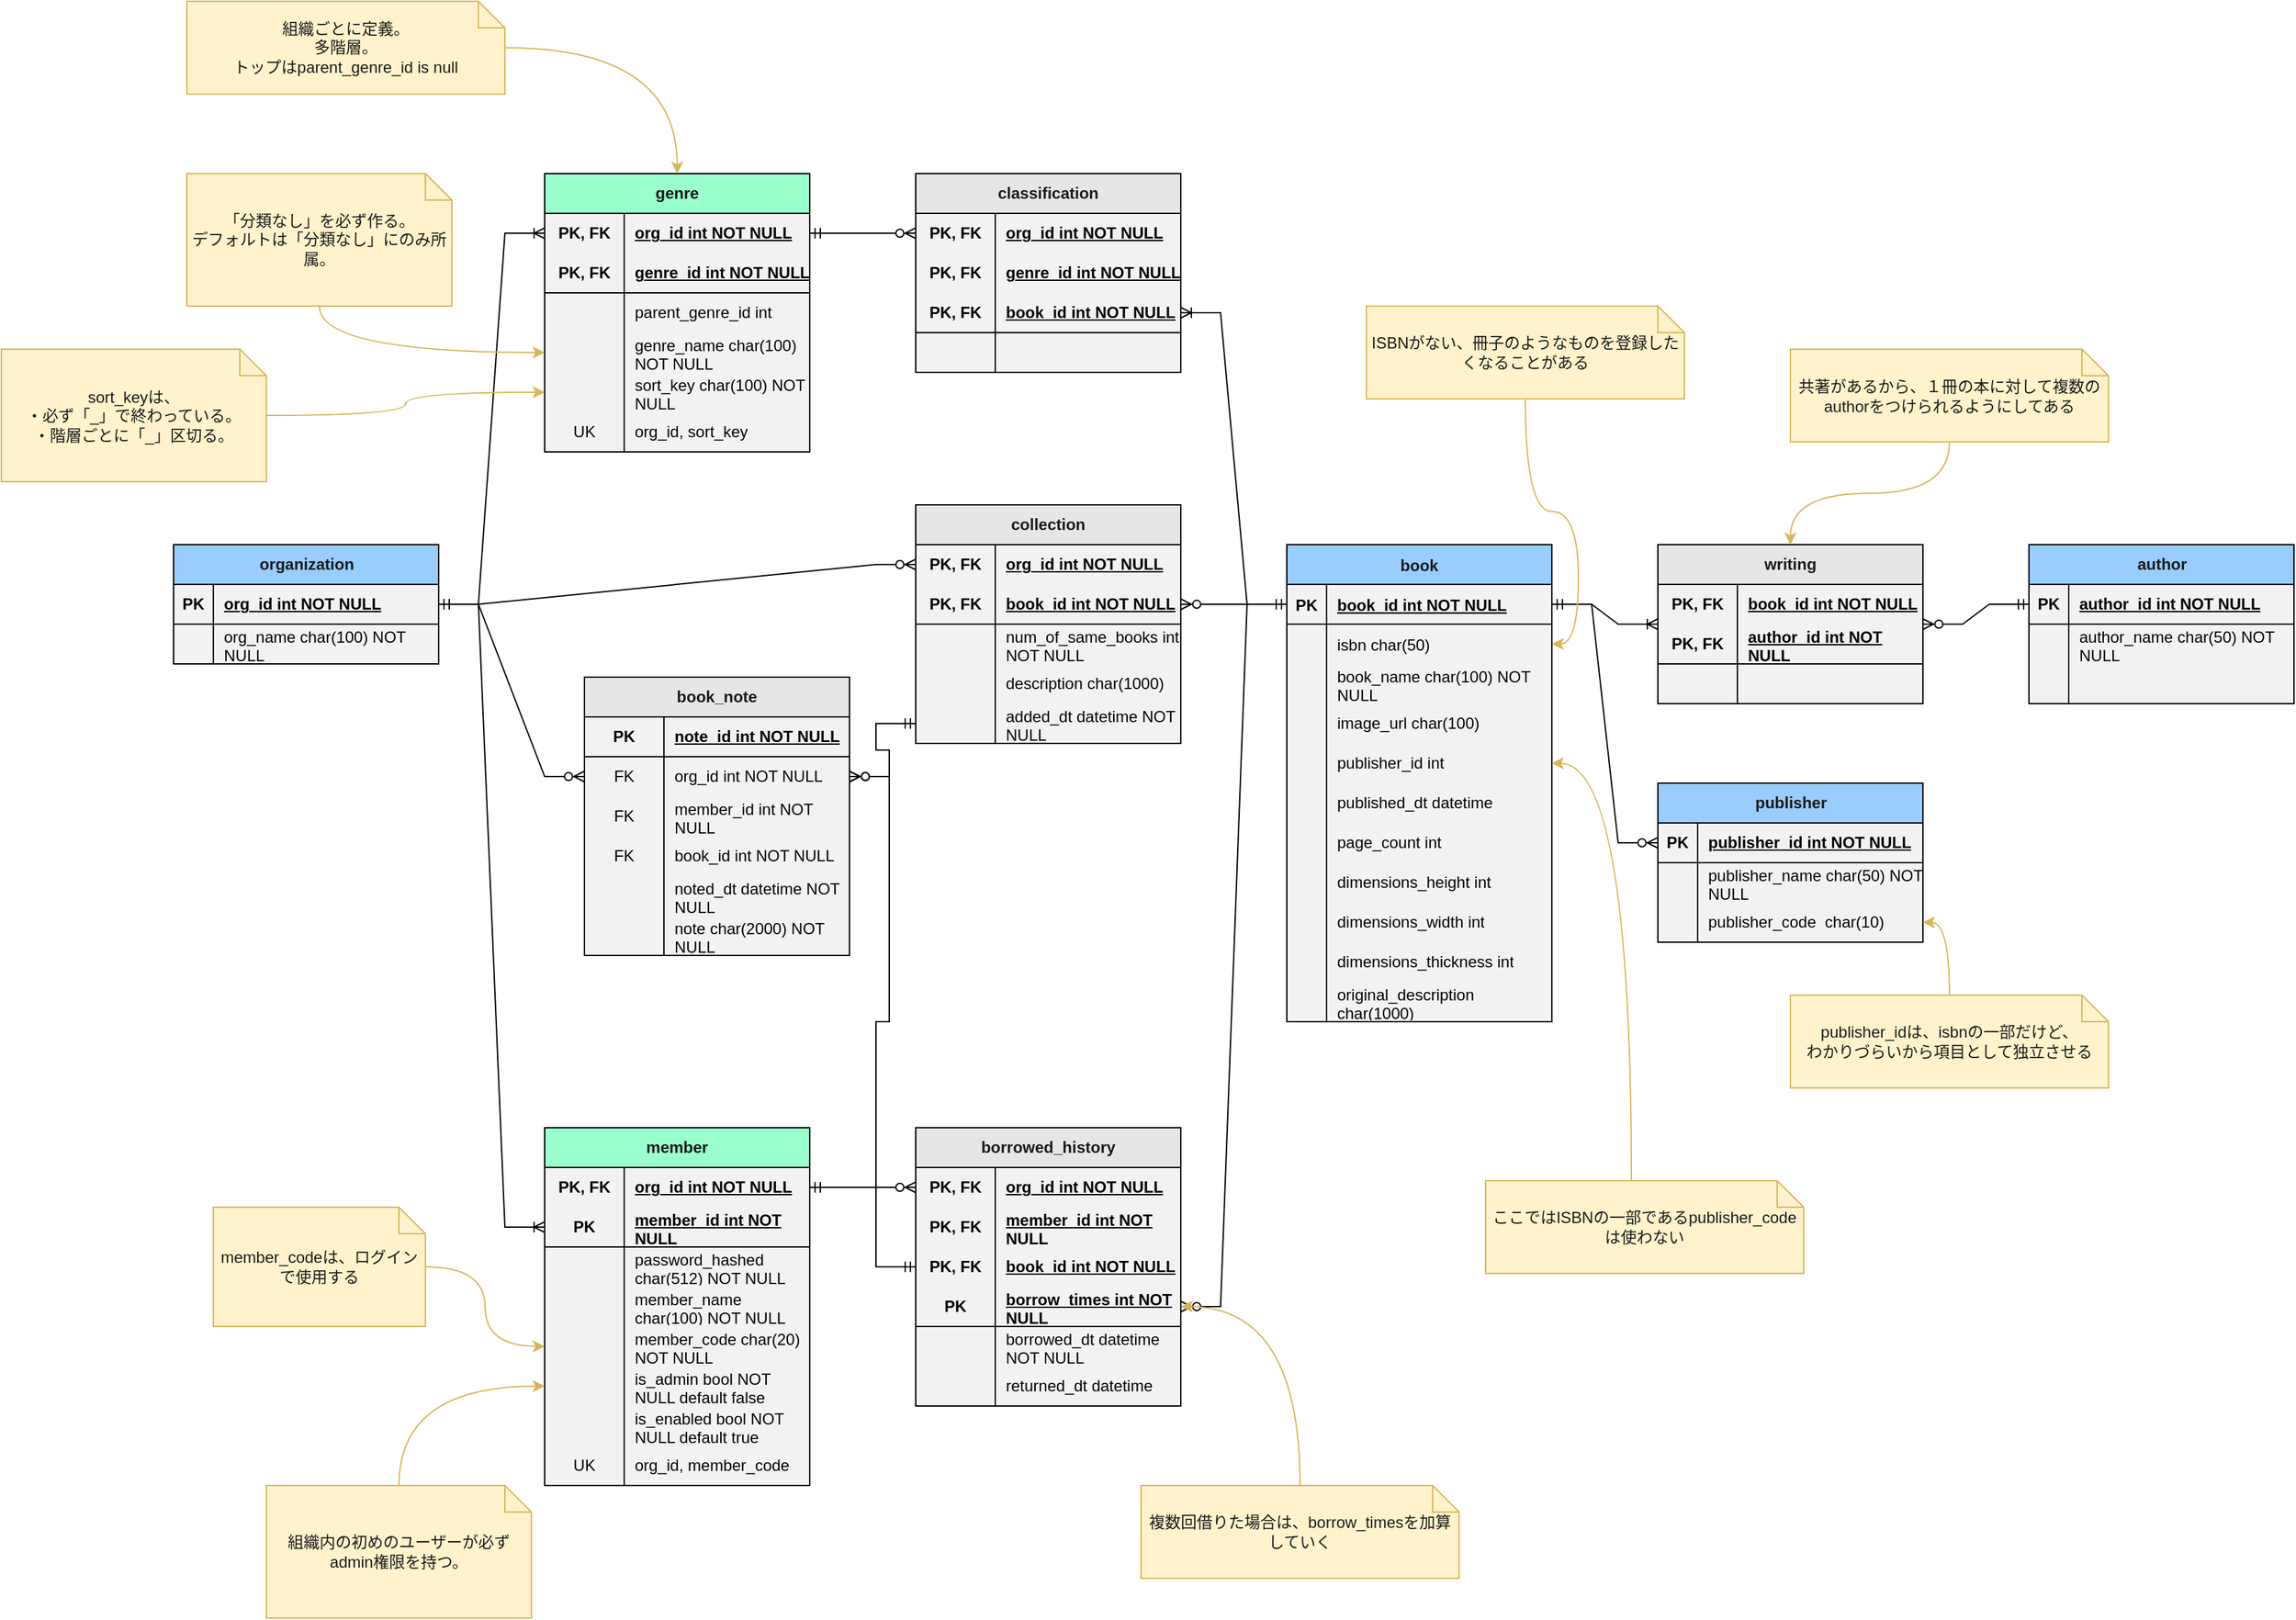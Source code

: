 <mxfile version="21.6.1" type="device">
  <diagram id="R2lEEEUBdFMjLlhIrx00" name="Page-1">
    <mxGraphModel dx="2660" dy="1797" grid="1" gridSize="10" guides="1" tooltips="1" connect="1" arrows="1" fold="1" page="1" pageScale="1" pageWidth="850" pageHeight="1100" math="0" shadow="0" extFonts="Permanent Marker^https://fonts.googleapis.com/css?family=Permanent+Marker">
      <root>
        <mxCell id="0" />
        <mxCell id="1" parent="0" />
        <mxCell id="C-vyLk0tnHw3VtMMgP7b-23" value="book" style="shape=table;startSize=30;container=1;collapsible=1;childLayout=tableLayout;fixedRows=1;rowLines=0;fontStyle=1;align=center;resizeLast=1;fillColor=#99CCFF;fontColor=#1A1A1A;swimlaneFillColor=#F2F2F2;" parent="1" vertex="1">
          <mxGeometry y="-80" width="200" height="360" as="geometry" />
        </mxCell>
        <mxCell id="C-vyLk0tnHw3VtMMgP7b-24" value="" style="shape=partialRectangle;collapsible=0;dropTarget=0;pointerEvents=0;fillColor=none;points=[[0,0.5],[1,0.5]];portConstraint=eastwest;top=0;left=0;right=0;bottom=1;" parent="C-vyLk0tnHw3VtMMgP7b-23" vertex="1">
          <mxGeometry y="30" width="200" height="30" as="geometry" />
        </mxCell>
        <mxCell id="C-vyLk0tnHw3VtMMgP7b-25" value="PK" style="shape=partialRectangle;overflow=hidden;connectable=0;fillColor=none;top=0;left=0;bottom=0;right=0;fontStyle=1;" parent="C-vyLk0tnHw3VtMMgP7b-24" vertex="1">
          <mxGeometry width="30" height="30" as="geometry">
            <mxRectangle width="30" height="30" as="alternateBounds" />
          </mxGeometry>
        </mxCell>
        <mxCell id="C-vyLk0tnHw3VtMMgP7b-26" value="book_id int NOT NULL " style="shape=partialRectangle;overflow=hidden;connectable=0;fillColor=none;top=0;left=0;bottom=0;right=0;align=left;spacingLeft=6;fontStyle=5;" parent="C-vyLk0tnHw3VtMMgP7b-24" vertex="1">
          <mxGeometry x="30" width="170" height="30" as="geometry">
            <mxRectangle width="170" height="30" as="alternateBounds" />
          </mxGeometry>
        </mxCell>
        <mxCell id="C-vyLk0tnHw3VtMMgP7b-27" value="" style="shape=partialRectangle;collapsible=0;dropTarget=0;pointerEvents=0;fillColor=none;points=[[0,0.5],[1,0.5]];portConstraint=eastwest;top=0;left=0;right=0;bottom=0;" parent="C-vyLk0tnHw3VtMMgP7b-23" vertex="1">
          <mxGeometry y="60" width="200" height="30" as="geometry" />
        </mxCell>
        <mxCell id="C-vyLk0tnHw3VtMMgP7b-28" value="" style="shape=partialRectangle;overflow=hidden;connectable=0;fillColor=none;top=0;left=0;bottom=0;right=0;" parent="C-vyLk0tnHw3VtMMgP7b-27" vertex="1">
          <mxGeometry width="30" height="30" as="geometry">
            <mxRectangle width="30" height="30" as="alternateBounds" />
          </mxGeometry>
        </mxCell>
        <mxCell id="C-vyLk0tnHw3VtMMgP7b-29" value="isbn char(50)" style="shape=partialRectangle;overflow=hidden;connectable=0;fillColor=none;top=0;left=0;bottom=0;right=0;align=left;spacingLeft=6;verticalAlign=middle;" parent="C-vyLk0tnHw3VtMMgP7b-27" vertex="1">
          <mxGeometry x="30" width="170" height="30" as="geometry">
            <mxRectangle width="170" height="30" as="alternateBounds" />
          </mxGeometry>
        </mxCell>
        <mxCell id="8r9nM0pTr3V1312v1vQE-15" style="shape=partialRectangle;collapsible=0;dropTarget=0;pointerEvents=0;fillColor=none;points=[[0,0.5],[1,0.5]];portConstraint=eastwest;top=0;left=0;right=0;bottom=0;" parent="C-vyLk0tnHw3VtMMgP7b-23" vertex="1">
          <mxGeometry y="90" width="200" height="30" as="geometry" />
        </mxCell>
        <mxCell id="8r9nM0pTr3V1312v1vQE-16" style="shape=partialRectangle;overflow=hidden;connectable=0;fillColor=none;top=0;left=0;bottom=0;right=0;" parent="8r9nM0pTr3V1312v1vQE-15" vertex="1">
          <mxGeometry width="30" height="30" as="geometry">
            <mxRectangle width="30" height="30" as="alternateBounds" />
          </mxGeometry>
        </mxCell>
        <mxCell id="8r9nM0pTr3V1312v1vQE-17" value="book_name char(100) NOT NULL" style="shape=partialRectangle;overflow=hidden;connectable=0;fillColor=none;top=0;left=0;bottom=0;right=0;align=left;spacingLeft=6;verticalAlign=middle;whiteSpace=wrap;" parent="8r9nM0pTr3V1312v1vQE-15" vertex="1">
          <mxGeometry x="30" width="170" height="30" as="geometry">
            <mxRectangle width="170" height="30" as="alternateBounds" />
          </mxGeometry>
        </mxCell>
        <mxCell id="xDDhtr_fr9PukAQvOOPF-29" style="shape=partialRectangle;collapsible=0;dropTarget=0;pointerEvents=0;fillColor=none;points=[[0,0.5],[1,0.5]];portConstraint=eastwest;top=0;left=0;right=0;bottom=0;" parent="C-vyLk0tnHw3VtMMgP7b-23" vertex="1">
          <mxGeometry y="120" width="200" height="30" as="geometry" />
        </mxCell>
        <mxCell id="xDDhtr_fr9PukAQvOOPF-30" style="shape=partialRectangle;overflow=hidden;connectable=0;fillColor=none;top=0;left=0;bottom=0;right=0;" parent="xDDhtr_fr9PukAQvOOPF-29" vertex="1">
          <mxGeometry width="30" height="30" as="geometry">
            <mxRectangle width="30" height="30" as="alternateBounds" />
          </mxGeometry>
        </mxCell>
        <mxCell id="xDDhtr_fr9PukAQvOOPF-31" value="image_url char(100)" style="shape=partialRectangle;overflow=hidden;connectable=0;fillColor=none;top=0;left=0;bottom=0;right=0;align=left;spacingLeft=6;verticalAlign=middle;whiteSpace=wrap;" parent="xDDhtr_fr9PukAQvOOPF-29" vertex="1">
          <mxGeometry x="30" width="170" height="30" as="geometry">
            <mxRectangle width="170" height="30" as="alternateBounds" />
          </mxGeometry>
        </mxCell>
        <mxCell id="EoVkTKcwWORbCDfDLec1-1" style="shape=partialRectangle;collapsible=0;dropTarget=0;pointerEvents=0;fillColor=none;points=[[0,0.5],[1,0.5]];portConstraint=eastwest;top=0;left=0;right=0;bottom=0;" parent="C-vyLk0tnHw3VtMMgP7b-23" vertex="1">
          <mxGeometry y="150" width="200" height="30" as="geometry" />
        </mxCell>
        <mxCell id="EoVkTKcwWORbCDfDLec1-2" style="shape=partialRectangle;overflow=hidden;connectable=0;fillColor=none;top=0;left=0;bottom=0;right=0;" parent="EoVkTKcwWORbCDfDLec1-1" vertex="1">
          <mxGeometry width="30" height="30" as="geometry">
            <mxRectangle width="30" height="30" as="alternateBounds" />
          </mxGeometry>
        </mxCell>
        <mxCell id="EoVkTKcwWORbCDfDLec1-3" value="publisher_id int" style="shape=partialRectangle;overflow=hidden;connectable=0;fillColor=none;top=0;left=0;bottom=0;right=0;align=left;spacingLeft=6;verticalAlign=middle;whiteSpace=wrap;" parent="EoVkTKcwWORbCDfDLec1-1" vertex="1">
          <mxGeometry x="30" width="170" height="30" as="geometry">
            <mxRectangle width="170" height="30" as="alternateBounds" />
          </mxGeometry>
        </mxCell>
        <mxCell id="wpZyYltDLpih__kgUIQp-1" style="shape=partialRectangle;collapsible=0;dropTarget=0;pointerEvents=0;fillColor=none;points=[[0,0.5],[1,0.5]];portConstraint=eastwest;top=0;left=0;right=0;bottom=0;" vertex="1" parent="C-vyLk0tnHw3VtMMgP7b-23">
          <mxGeometry y="180" width="200" height="30" as="geometry" />
        </mxCell>
        <mxCell id="wpZyYltDLpih__kgUIQp-2" style="shape=partialRectangle;overflow=hidden;connectable=0;fillColor=none;top=0;left=0;bottom=0;right=0;" vertex="1" parent="wpZyYltDLpih__kgUIQp-1">
          <mxGeometry width="30" height="30" as="geometry">
            <mxRectangle width="30" height="30" as="alternateBounds" />
          </mxGeometry>
        </mxCell>
        <mxCell id="wpZyYltDLpih__kgUIQp-3" value="published_dt datetime" style="shape=partialRectangle;overflow=hidden;connectable=0;fillColor=none;top=0;left=0;bottom=0;right=0;align=left;spacingLeft=6;verticalAlign=middle;whiteSpace=wrap;" vertex="1" parent="wpZyYltDLpih__kgUIQp-1">
          <mxGeometry x="30" width="170" height="30" as="geometry">
            <mxRectangle width="170" height="30" as="alternateBounds" />
          </mxGeometry>
        </mxCell>
        <mxCell id="wpZyYltDLpih__kgUIQp-7" style="shape=partialRectangle;collapsible=0;dropTarget=0;pointerEvents=0;fillColor=none;points=[[0,0.5],[1,0.5]];portConstraint=eastwest;top=0;left=0;right=0;bottom=0;" vertex="1" parent="C-vyLk0tnHw3VtMMgP7b-23">
          <mxGeometry y="210" width="200" height="30" as="geometry" />
        </mxCell>
        <mxCell id="wpZyYltDLpih__kgUIQp-8" style="shape=partialRectangle;overflow=hidden;connectable=0;fillColor=none;top=0;left=0;bottom=0;right=0;" vertex="1" parent="wpZyYltDLpih__kgUIQp-7">
          <mxGeometry width="30" height="30" as="geometry">
            <mxRectangle width="30" height="30" as="alternateBounds" />
          </mxGeometry>
        </mxCell>
        <mxCell id="wpZyYltDLpih__kgUIQp-9" value="page_count int" style="shape=partialRectangle;overflow=hidden;connectable=0;fillColor=none;top=0;left=0;bottom=0;right=0;align=left;spacingLeft=6;verticalAlign=middle;whiteSpace=wrap;" vertex="1" parent="wpZyYltDLpih__kgUIQp-7">
          <mxGeometry x="30" width="170" height="30" as="geometry">
            <mxRectangle width="170" height="30" as="alternateBounds" />
          </mxGeometry>
        </mxCell>
        <mxCell id="wpZyYltDLpih__kgUIQp-10" style="shape=partialRectangle;collapsible=0;dropTarget=0;pointerEvents=0;fillColor=none;points=[[0,0.5],[1,0.5]];portConstraint=eastwest;top=0;left=0;right=0;bottom=0;" vertex="1" parent="C-vyLk0tnHw3VtMMgP7b-23">
          <mxGeometry y="240" width="200" height="30" as="geometry" />
        </mxCell>
        <mxCell id="wpZyYltDLpih__kgUIQp-11" style="shape=partialRectangle;overflow=hidden;connectable=0;fillColor=none;top=0;left=0;bottom=0;right=0;" vertex="1" parent="wpZyYltDLpih__kgUIQp-10">
          <mxGeometry width="30" height="30" as="geometry">
            <mxRectangle width="30" height="30" as="alternateBounds" />
          </mxGeometry>
        </mxCell>
        <mxCell id="wpZyYltDLpih__kgUIQp-12" value="dimensions_height int" style="shape=partialRectangle;overflow=hidden;connectable=0;fillColor=none;top=0;left=0;bottom=0;right=0;align=left;spacingLeft=6;verticalAlign=middle;whiteSpace=wrap;" vertex="1" parent="wpZyYltDLpih__kgUIQp-10">
          <mxGeometry x="30" width="170" height="30" as="geometry">
            <mxRectangle width="170" height="30" as="alternateBounds" />
          </mxGeometry>
        </mxCell>
        <mxCell id="wpZyYltDLpih__kgUIQp-13" style="shape=partialRectangle;collapsible=0;dropTarget=0;pointerEvents=0;fillColor=none;points=[[0,0.5],[1,0.5]];portConstraint=eastwest;top=0;left=0;right=0;bottom=0;" vertex="1" parent="C-vyLk0tnHw3VtMMgP7b-23">
          <mxGeometry y="270" width="200" height="30" as="geometry" />
        </mxCell>
        <mxCell id="wpZyYltDLpih__kgUIQp-14" style="shape=partialRectangle;overflow=hidden;connectable=0;fillColor=none;top=0;left=0;bottom=0;right=0;" vertex="1" parent="wpZyYltDLpih__kgUIQp-13">
          <mxGeometry width="30" height="30" as="geometry">
            <mxRectangle width="30" height="30" as="alternateBounds" />
          </mxGeometry>
        </mxCell>
        <mxCell id="wpZyYltDLpih__kgUIQp-15" value="dimensions_width int" style="shape=partialRectangle;overflow=hidden;connectable=0;fillColor=none;top=0;left=0;bottom=0;right=0;align=left;spacingLeft=6;verticalAlign=middle;whiteSpace=wrap;" vertex="1" parent="wpZyYltDLpih__kgUIQp-13">
          <mxGeometry x="30" width="170" height="30" as="geometry">
            <mxRectangle width="170" height="30" as="alternateBounds" />
          </mxGeometry>
        </mxCell>
        <mxCell id="wpZyYltDLpih__kgUIQp-16" style="shape=partialRectangle;collapsible=0;dropTarget=0;pointerEvents=0;fillColor=none;points=[[0,0.5],[1,0.5]];portConstraint=eastwest;top=0;left=0;right=0;bottom=0;" vertex="1" parent="C-vyLk0tnHw3VtMMgP7b-23">
          <mxGeometry y="300" width="200" height="30" as="geometry" />
        </mxCell>
        <mxCell id="wpZyYltDLpih__kgUIQp-17" style="shape=partialRectangle;overflow=hidden;connectable=0;fillColor=none;top=0;left=0;bottom=0;right=0;" vertex="1" parent="wpZyYltDLpih__kgUIQp-16">
          <mxGeometry width="30" height="30" as="geometry">
            <mxRectangle width="30" height="30" as="alternateBounds" />
          </mxGeometry>
        </mxCell>
        <mxCell id="wpZyYltDLpih__kgUIQp-18" value="dimensions_thickness int" style="shape=partialRectangle;overflow=hidden;connectable=0;fillColor=none;top=0;left=0;bottom=0;right=0;align=left;spacingLeft=6;verticalAlign=middle;whiteSpace=wrap;" vertex="1" parent="wpZyYltDLpih__kgUIQp-16">
          <mxGeometry x="30" width="170" height="30" as="geometry">
            <mxRectangle width="170" height="30" as="alternateBounds" />
          </mxGeometry>
        </mxCell>
        <mxCell id="wpZyYltDLpih__kgUIQp-22" style="shape=partialRectangle;collapsible=0;dropTarget=0;pointerEvents=0;fillColor=none;points=[[0,0.5],[1,0.5]];portConstraint=eastwest;top=0;left=0;right=0;bottom=0;" vertex="1" parent="C-vyLk0tnHw3VtMMgP7b-23">
          <mxGeometry y="330" width="200" height="30" as="geometry" />
        </mxCell>
        <mxCell id="wpZyYltDLpih__kgUIQp-23" style="shape=partialRectangle;overflow=hidden;connectable=0;fillColor=none;top=0;left=0;bottom=0;right=0;" vertex="1" parent="wpZyYltDLpih__kgUIQp-22">
          <mxGeometry width="30" height="30" as="geometry">
            <mxRectangle width="30" height="30" as="alternateBounds" />
          </mxGeometry>
        </mxCell>
        <mxCell id="wpZyYltDLpih__kgUIQp-24" value="original_description char(1000)" style="shape=partialRectangle;overflow=hidden;connectable=0;fillColor=none;top=0;left=0;bottom=0;right=0;align=left;spacingLeft=6;verticalAlign=middle;whiteSpace=wrap;" vertex="1" parent="wpZyYltDLpih__kgUIQp-22">
          <mxGeometry x="30" width="170" height="30" as="geometry">
            <mxRectangle width="170" height="30" as="alternateBounds" />
          </mxGeometry>
        </mxCell>
        <mxCell id="8r9nM0pTr3V1312v1vQE-1" value="author" style="shape=table;startSize=30;container=1;collapsible=1;childLayout=tableLayout;fixedRows=1;rowLines=0;fontStyle=1;align=center;resizeLast=1;html=1;fillColor=#99CCFF;fontColor=#1A1A1A;swimlaneFillColor=#F2F2F2;" parent="1" vertex="1">
          <mxGeometry x="560" y="-80" width="200" height="120" as="geometry">
            <mxRectangle x="440" y="150" width="120" height="30" as="alternateBounds" />
          </mxGeometry>
        </mxCell>
        <mxCell id="8r9nM0pTr3V1312v1vQE-2" value="" style="shape=tableRow;horizontal=0;startSize=0;swimlaneHead=0;swimlaneBody=0;fillColor=none;collapsible=0;dropTarget=0;points=[[0,0.5],[1,0.5]];portConstraint=eastwest;top=0;left=0;right=0;bottom=1;" parent="8r9nM0pTr3V1312v1vQE-1" vertex="1">
          <mxGeometry y="30" width="200" height="30" as="geometry" />
        </mxCell>
        <mxCell id="8r9nM0pTr3V1312v1vQE-3" value="PK" style="shape=partialRectangle;connectable=0;fillColor=none;top=0;left=0;bottom=0;right=0;fontStyle=1;overflow=hidden;whiteSpace=wrap;html=1;" parent="8r9nM0pTr3V1312v1vQE-2" vertex="1">
          <mxGeometry width="30" height="30" as="geometry">
            <mxRectangle width="30" height="30" as="alternateBounds" />
          </mxGeometry>
        </mxCell>
        <mxCell id="8r9nM0pTr3V1312v1vQE-4" value="author_id int NOT NULL" style="shape=partialRectangle;connectable=0;fillColor=none;top=0;left=0;bottom=0;right=0;align=left;spacingLeft=6;fontStyle=5;overflow=hidden;whiteSpace=wrap;html=1;" parent="8r9nM0pTr3V1312v1vQE-2" vertex="1">
          <mxGeometry x="30" width="170" height="30" as="geometry">
            <mxRectangle width="170" height="30" as="alternateBounds" />
          </mxGeometry>
        </mxCell>
        <mxCell id="8r9nM0pTr3V1312v1vQE-5" value="" style="shape=tableRow;horizontal=0;startSize=0;swimlaneHead=0;swimlaneBody=0;fillColor=none;collapsible=0;dropTarget=0;points=[[0,0.5],[1,0.5]];portConstraint=eastwest;top=0;left=0;right=0;bottom=0;" parent="8r9nM0pTr3V1312v1vQE-1" vertex="1">
          <mxGeometry y="60" width="200" height="30" as="geometry" />
        </mxCell>
        <mxCell id="8r9nM0pTr3V1312v1vQE-6" value="" style="shape=partialRectangle;connectable=0;fillColor=none;top=0;left=0;bottom=0;right=0;editable=1;overflow=hidden;whiteSpace=wrap;html=1;" parent="8r9nM0pTr3V1312v1vQE-5" vertex="1">
          <mxGeometry width="30" height="30" as="geometry">
            <mxRectangle width="30" height="30" as="alternateBounds" />
          </mxGeometry>
        </mxCell>
        <mxCell id="8r9nM0pTr3V1312v1vQE-7" value="author_name char(50) NOT NULL" style="shape=partialRectangle;connectable=0;fillColor=none;top=0;left=0;bottom=0;right=0;align=left;spacingLeft=6;overflow=hidden;whiteSpace=wrap;html=1;" parent="8r9nM0pTr3V1312v1vQE-5" vertex="1">
          <mxGeometry x="30" width="170" height="30" as="geometry">
            <mxRectangle width="170" height="30" as="alternateBounds" />
          </mxGeometry>
        </mxCell>
        <mxCell id="8r9nM0pTr3V1312v1vQE-34" style="shape=tableRow;horizontal=0;startSize=0;swimlaneHead=0;swimlaneBody=0;fillColor=none;collapsible=0;dropTarget=0;points=[[0,0.5],[1,0.5]];portConstraint=eastwest;top=0;left=0;right=0;bottom=0;" parent="8r9nM0pTr3V1312v1vQE-1" vertex="1">
          <mxGeometry y="90" width="200" height="30" as="geometry" />
        </mxCell>
        <mxCell id="8r9nM0pTr3V1312v1vQE-35" style="shape=partialRectangle;connectable=0;fillColor=none;top=0;left=0;bottom=0;right=0;editable=1;overflow=hidden;whiteSpace=wrap;html=1;" parent="8r9nM0pTr3V1312v1vQE-34" vertex="1">
          <mxGeometry width="30" height="30" as="geometry">
            <mxRectangle width="30" height="30" as="alternateBounds" />
          </mxGeometry>
        </mxCell>
        <mxCell id="8r9nM0pTr3V1312v1vQE-36" style="shape=partialRectangle;connectable=0;fillColor=none;top=0;left=0;bottom=0;right=0;align=left;spacingLeft=6;overflow=hidden;whiteSpace=wrap;html=1;" parent="8r9nM0pTr3V1312v1vQE-34" vertex="1">
          <mxGeometry x="30" width="170" height="30" as="geometry">
            <mxRectangle width="170" height="30" as="alternateBounds" />
          </mxGeometry>
        </mxCell>
        <mxCell id="8r9nM0pTr3V1312v1vQE-21" value="writing" style="shape=table;startSize=30;container=1;collapsible=1;childLayout=tableLayout;fixedRows=1;rowLines=0;fontStyle=1;align=center;resizeLast=1;html=1;whiteSpace=wrap;swimlaneFillColor=#F2F2F2;fillColor=#E6E6E6;fontColor=#1A1A1A;" parent="1" vertex="1">
          <mxGeometry x="280" y="-80" width="200" height="120" as="geometry" />
        </mxCell>
        <mxCell id="8r9nM0pTr3V1312v1vQE-22" value="" style="shape=tableRow;horizontal=0;startSize=0;swimlaneHead=0;swimlaneBody=0;fillColor=none;collapsible=0;dropTarget=0;points=[[0,0.5],[1,0.5]];portConstraint=eastwest;top=0;left=0;right=0;bottom=0;html=1;" parent="8r9nM0pTr3V1312v1vQE-21" vertex="1">
          <mxGeometry y="30" width="200" height="30" as="geometry" />
        </mxCell>
        <mxCell id="8r9nM0pTr3V1312v1vQE-23" value="PK, FK" style="shape=partialRectangle;connectable=0;fillColor=none;top=0;left=0;bottom=0;right=0;fontStyle=1;overflow=hidden;html=1;whiteSpace=wrap;" parent="8r9nM0pTr3V1312v1vQE-22" vertex="1">
          <mxGeometry width="60" height="30" as="geometry">
            <mxRectangle width="60" height="30" as="alternateBounds" />
          </mxGeometry>
        </mxCell>
        <mxCell id="8r9nM0pTr3V1312v1vQE-24" value="book_id int NOT NULL" style="shape=partialRectangle;connectable=0;fillColor=none;top=0;left=0;bottom=0;right=0;align=left;spacingLeft=6;fontStyle=5;overflow=hidden;html=1;whiteSpace=wrap;" parent="8r9nM0pTr3V1312v1vQE-22" vertex="1">
          <mxGeometry x="60" width="140" height="30" as="geometry">
            <mxRectangle width="140" height="30" as="alternateBounds" />
          </mxGeometry>
        </mxCell>
        <mxCell id="8r9nM0pTr3V1312v1vQE-25" value="" style="shape=tableRow;horizontal=0;startSize=0;swimlaneHead=0;swimlaneBody=0;fillColor=none;collapsible=0;dropTarget=0;points=[[0,0.5],[1,0.5]];portConstraint=eastwest;top=0;left=0;right=0;bottom=1;html=1;" parent="8r9nM0pTr3V1312v1vQE-21" vertex="1">
          <mxGeometry y="60" width="200" height="30" as="geometry" />
        </mxCell>
        <mxCell id="8r9nM0pTr3V1312v1vQE-26" value="PK, FK" style="shape=partialRectangle;connectable=0;fillColor=none;top=0;left=0;bottom=0;right=0;fontStyle=1;overflow=hidden;html=1;whiteSpace=wrap;" parent="8r9nM0pTr3V1312v1vQE-25" vertex="1">
          <mxGeometry width="60" height="30" as="geometry">
            <mxRectangle width="60" height="30" as="alternateBounds" />
          </mxGeometry>
        </mxCell>
        <mxCell id="8r9nM0pTr3V1312v1vQE-27" value="author_id int NOT NULL" style="shape=partialRectangle;connectable=0;fillColor=none;top=0;left=0;bottom=0;right=0;align=left;spacingLeft=6;fontStyle=5;overflow=hidden;html=1;whiteSpace=wrap;" parent="8r9nM0pTr3V1312v1vQE-25" vertex="1">
          <mxGeometry x="60" width="140" height="30" as="geometry">
            <mxRectangle width="140" height="30" as="alternateBounds" />
          </mxGeometry>
        </mxCell>
        <mxCell id="8r9nM0pTr3V1312v1vQE-31" value="" style="shape=tableRow;horizontal=0;startSize=0;swimlaneHead=0;swimlaneBody=0;fillColor=none;collapsible=0;dropTarget=0;points=[[0,0.5],[1,0.5]];portConstraint=eastwest;top=0;left=0;right=0;bottom=0;html=1;" parent="8r9nM0pTr3V1312v1vQE-21" vertex="1">
          <mxGeometry y="90" width="200" height="30" as="geometry" />
        </mxCell>
        <mxCell id="8r9nM0pTr3V1312v1vQE-32" value="" style="shape=partialRectangle;connectable=0;fillColor=none;top=0;left=0;bottom=0;right=0;editable=1;overflow=hidden;html=1;whiteSpace=wrap;" parent="8r9nM0pTr3V1312v1vQE-31" vertex="1">
          <mxGeometry width="60" height="30" as="geometry">
            <mxRectangle width="60" height="30" as="alternateBounds" />
          </mxGeometry>
        </mxCell>
        <mxCell id="8r9nM0pTr3V1312v1vQE-33" value="" style="shape=partialRectangle;connectable=0;fillColor=none;top=0;left=0;bottom=0;right=0;align=left;spacingLeft=6;overflow=hidden;html=1;whiteSpace=wrap;" parent="8r9nM0pTr3V1312v1vQE-31" vertex="1">
          <mxGeometry x="60" width="140" height="30" as="geometry">
            <mxRectangle width="140" height="30" as="alternateBounds" />
          </mxGeometry>
        </mxCell>
        <mxCell id="8r9nM0pTr3V1312v1vQE-42" value="" style="edgeStyle=entityRelationEdgeStyle;fontSize=12;html=1;endArrow=ERoneToMany;startArrow=ERmandOne;rounded=0;endFill=0;" parent="1" source="C-vyLk0tnHw3VtMMgP7b-24" target="8r9nM0pTr3V1312v1vQE-21" edge="1">
          <mxGeometry width="100" height="100" relative="1" as="geometry">
            <mxPoint x="380" y="300" as="sourcePoint" />
            <mxPoint x="400" y="140" as="targetPoint" />
          </mxGeometry>
        </mxCell>
        <mxCell id="8r9nM0pTr3V1312v1vQE-43" value="" style="edgeStyle=entityRelationEdgeStyle;fontSize=12;html=1;endArrow=ERzeroToMany;startArrow=ERmandOne;rounded=0;" parent="1" source="8r9nM0pTr3V1312v1vQE-2" target="8r9nM0pTr3V1312v1vQE-21" edge="1">
          <mxGeometry width="100" height="100" relative="1" as="geometry">
            <mxPoint x="690" y="140" as="sourcePoint" />
            <mxPoint x="550" y="80" as="targetPoint" />
          </mxGeometry>
        </mxCell>
        <mxCell id="8r9nM0pTr3V1312v1vQE-44" value="publisher" style="shape=table;startSize=30;container=1;collapsible=1;childLayout=tableLayout;fixedRows=1;rowLines=0;fontStyle=1;align=center;resizeLast=1;html=1;fillColor=#99CCFF;fontColor=#1A1A1A;swimlaneFillColor=#F2F2F2;" parent="1" vertex="1">
          <mxGeometry x="280" y="100" width="200" height="120" as="geometry">
            <mxRectangle x="440" y="150" width="120" height="30" as="alternateBounds" />
          </mxGeometry>
        </mxCell>
        <mxCell id="8r9nM0pTr3V1312v1vQE-45" value="" style="shape=tableRow;horizontal=0;startSize=0;swimlaneHead=0;swimlaneBody=0;fillColor=none;collapsible=0;dropTarget=0;points=[[0,0.5],[1,0.5]];portConstraint=eastwest;top=0;left=0;right=0;bottom=1;" parent="8r9nM0pTr3V1312v1vQE-44" vertex="1">
          <mxGeometry y="30" width="200" height="30" as="geometry" />
        </mxCell>
        <mxCell id="8r9nM0pTr3V1312v1vQE-46" value="PK" style="shape=partialRectangle;connectable=0;fillColor=none;top=0;left=0;bottom=0;right=0;fontStyle=1;overflow=hidden;whiteSpace=wrap;html=1;" parent="8r9nM0pTr3V1312v1vQE-45" vertex="1">
          <mxGeometry width="30" height="30" as="geometry">
            <mxRectangle width="30" height="30" as="alternateBounds" />
          </mxGeometry>
        </mxCell>
        <mxCell id="8r9nM0pTr3V1312v1vQE-47" value="publisher_id int NOT NULL" style="shape=partialRectangle;connectable=0;fillColor=none;top=0;left=0;bottom=0;right=0;align=left;spacingLeft=6;fontStyle=5;overflow=hidden;whiteSpace=wrap;html=1;" parent="8r9nM0pTr3V1312v1vQE-45" vertex="1">
          <mxGeometry x="30" width="170" height="30" as="geometry">
            <mxRectangle width="170" height="30" as="alternateBounds" />
          </mxGeometry>
        </mxCell>
        <mxCell id="8r9nM0pTr3V1312v1vQE-48" value="" style="shape=tableRow;horizontal=0;startSize=0;swimlaneHead=0;swimlaneBody=0;fillColor=none;collapsible=0;dropTarget=0;points=[[0,0.5],[1,0.5]];portConstraint=eastwest;top=0;left=0;right=0;bottom=0;" parent="8r9nM0pTr3V1312v1vQE-44" vertex="1">
          <mxGeometry y="60" width="200" height="30" as="geometry" />
        </mxCell>
        <mxCell id="8r9nM0pTr3V1312v1vQE-49" value="" style="shape=partialRectangle;connectable=0;fillColor=none;top=0;left=0;bottom=0;right=0;editable=1;overflow=hidden;whiteSpace=wrap;html=1;" parent="8r9nM0pTr3V1312v1vQE-48" vertex="1">
          <mxGeometry width="30" height="30" as="geometry">
            <mxRectangle width="30" height="30" as="alternateBounds" />
          </mxGeometry>
        </mxCell>
        <mxCell id="8r9nM0pTr3V1312v1vQE-50" value="publisher_name char(50) NOT NULL" style="shape=partialRectangle;connectable=0;fillColor=none;top=0;left=0;bottom=0;right=0;align=left;spacingLeft=6;overflow=hidden;whiteSpace=wrap;html=1;" parent="8r9nM0pTr3V1312v1vQE-48" vertex="1">
          <mxGeometry x="30" width="170" height="30" as="geometry">
            <mxRectangle width="170" height="30" as="alternateBounds" />
          </mxGeometry>
        </mxCell>
        <mxCell id="8r9nM0pTr3V1312v1vQE-51" style="shape=tableRow;horizontal=0;startSize=0;swimlaneHead=0;swimlaneBody=0;fillColor=none;collapsible=0;dropTarget=0;points=[[0,0.5],[1,0.5]];portConstraint=eastwest;top=0;left=0;right=0;bottom=0;" parent="8r9nM0pTr3V1312v1vQE-44" vertex="1">
          <mxGeometry y="90" width="200" height="30" as="geometry" />
        </mxCell>
        <mxCell id="8r9nM0pTr3V1312v1vQE-52" style="shape=partialRectangle;connectable=0;fillColor=none;top=0;left=0;bottom=0;right=0;editable=1;overflow=hidden;whiteSpace=wrap;html=1;" parent="8r9nM0pTr3V1312v1vQE-51" vertex="1">
          <mxGeometry width="30" height="30" as="geometry">
            <mxRectangle width="30" height="30" as="alternateBounds" />
          </mxGeometry>
        </mxCell>
        <mxCell id="8r9nM0pTr3V1312v1vQE-53" value="publisher_code&amp;nbsp; char(10)" style="shape=partialRectangle;connectable=0;fillColor=none;top=0;left=0;bottom=0;right=0;align=left;spacingLeft=6;overflow=hidden;whiteSpace=wrap;html=1;" parent="8r9nM0pTr3V1312v1vQE-51" vertex="1">
          <mxGeometry x="30" width="170" height="30" as="geometry">
            <mxRectangle width="170" height="30" as="alternateBounds" />
          </mxGeometry>
        </mxCell>
        <mxCell id="8r9nM0pTr3V1312v1vQE-74" value="" style="edgeStyle=entityRelationEdgeStyle;fontSize=12;html=1;endArrow=ERzeroToMany;startArrow=ERmandOne;movable=1;resizable=1;rotatable=1;deletable=1;editable=1;locked=0;connectable=1;rounded=0;endFill=0;entryX=0;entryY=0.5;entryDx=0;entryDy=0;" parent="1" source="C-vyLk0tnHw3VtMMgP7b-24" target="8r9nM0pTr3V1312v1vQE-45" edge="1">
          <mxGeometry width="100" height="100" relative="1" as="geometry">
            <mxPoint x="250" y="250" as="sourcePoint" />
            <mxPoint x="280" y="165" as="targetPoint" />
          </mxGeometry>
        </mxCell>
        <mxCell id="8r9nM0pTr3V1312v1vQE-98" value="organization" style="shape=table;startSize=30;container=1;collapsible=1;childLayout=tableLayout;fixedRows=1;rowLines=0;fontStyle=1;align=center;resizeLast=1;html=1;fillColor=#99CCFF;fontColor=#1A1A1A;labelBackgroundColor=none;swimlaneFillColor=#F2F2F2;" parent="1" vertex="1">
          <mxGeometry x="-840" y="-80" width="200" height="90" as="geometry" />
        </mxCell>
        <mxCell id="8r9nM0pTr3V1312v1vQE-99" value="" style="shape=tableRow;horizontal=0;startSize=0;swimlaneHead=0;swimlaneBody=0;fillColor=none;collapsible=0;dropTarget=0;points=[[0,0.5],[1,0.5]];portConstraint=eastwest;top=0;left=0;right=0;bottom=1;" parent="8r9nM0pTr3V1312v1vQE-98" vertex="1">
          <mxGeometry y="30" width="200" height="30" as="geometry" />
        </mxCell>
        <mxCell id="8r9nM0pTr3V1312v1vQE-100" value="PK" style="shape=partialRectangle;connectable=0;fillColor=none;top=0;left=0;bottom=0;right=0;fontStyle=1;overflow=hidden;whiteSpace=wrap;html=1;" parent="8r9nM0pTr3V1312v1vQE-99" vertex="1">
          <mxGeometry width="30" height="30" as="geometry">
            <mxRectangle width="30" height="30" as="alternateBounds" />
          </mxGeometry>
        </mxCell>
        <mxCell id="8r9nM0pTr3V1312v1vQE-101" value="org_id int NOT NULL" style="shape=partialRectangle;connectable=0;fillColor=none;top=0;left=0;bottom=0;right=0;align=left;spacingLeft=6;fontStyle=5;overflow=hidden;whiteSpace=wrap;html=1;" parent="8r9nM0pTr3V1312v1vQE-99" vertex="1">
          <mxGeometry x="30" width="170" height="30" as="geometry">
            <mxRectangle width="170" height="30" as="alternateBounds" />
          </mxGeometry>
        </mxCell>
        <mxCell id="8r9nM0pTr3V1312v1vQE-102" value="" style="shape=tableRow;horizontal=0;startSize=0;swimlaneHead=0;swimlaneBody=0;fillColor=none;collapsible=0;dropTarget=0;points=[[0,0.5],[1,0.5]];portConstraint=eastwest;top=0;left=0;right=0;bottom=0;" parent="8r9nM0pTr3V1312v1vQE-98" vertex="1">
          <mxGeometry y="60" width="200" height="30" as="geometry" />
        </mxCell>
        <mxCell id="8r9nM0pTr3V1312v1vQE-103" value="" style="shape=partialRectangle;connectable=0;fillColor=none;top=0;left=0;bottom=0;right=0;editable=1;overflow=hidden;whiteSpace=wrap;html=1;" parent="8r9nM0pTr3V1312v1vQE-102" vertex="1">
          <mxGeometry width="30" height="30" as="geometry">
            <mxRectangle width="30" height="30" as="alternateBounds" />
          </mxGeometry>
        </mxCell>
        <mxCell id="8r9nM0pTr3V1312v1vQE-104" value="org_name char(100) NOT NULL" style="shape=partialRectangle;connectable=0;fillColor=none;top=0;left=0;bottom=0;right=0;align=left;spacingLeft=6;overflow=hidden;whiteSpace=wrap;html=1;" parent="8r9nM0pTr3V1312v1vQE-102" vertex="1">
          <mxGeometry x="30" width="170" height="30" as="geometry">
            <mxRectangle width="170" height="30" as="alternateBounds" />
          </mxGeometry>
        </mxCell>
        <mxCell id="8r9nM0pTr3V1312v1vQE-146" value="collection" style="shape=table;startSize=30;container=1;collapsible=1;childLayout=tableLayout;fixedRows=1;rowLines=0;fontStyle=1;align=center;resizeLast=1;html=1;whiteSpace=wrap;labelBackgroundColor=none;swimlaneFillColor=#F2F2F2;fillColor=#E6E6E6;fontColor=#1A1A1A;" parent="1" vertex="1">
          <mxGeometry x="-280" y="-110" width="200" height="180" as="geometry" />
        </mxCell>
        <mxCell id="8r9nM0pTr3V1312v1vQE-147" value="" style="shape=tableRow;horizontal=0;startSize=0;swimlaneHead=0;swimlaneBody=0;fillColor=none;collapsible=0;dropTarget=0;points=[[0,0.5],[1,0.5]];portConstraint=eastwest;top=0;left=0;right=0;bottom=0;html=1;" parent="8r9nM0pTr3V1312v1vQE-146" vertex="1">
          <mxGeometry y="30" width="200" height="30" as="geometry" />
        </mxCell>
        <mxCell id="8r9nM0pTr3V1312v1vQE-148" value="PK, FK" style="shape=partialRectangle;connectable=0;fillColor=none;top=0;left=0;bottom=0;right=0;fontStyle=1;overflow=hidden;html=1;whiteSpace=wrap;" parent="8r9nM0pTr3V1312v1vQE-147" vertex="1">
          <mxGeometry width="60" height="30" as="geometry">
            <mxRectangle width="60" height="30" as="alternateBounds" />
          </mxGeometry>
        </mxCell>
        <mxCell id="8r9nM0pTr3V1312v1vQE-149" value="org_id int NOT NULL" style="shape=partialRectangle;connectable=0;fillColor=none;top=0;left=0;bottom=0;right=0;align=left;spacingLeft=6;fontStyle=5;overflow=hidden;html=1;whiteSpace=wrap;" parent="8r9nM0pTr3V1312v1vQE-147" vertex="1">
          <mxGeometry x="60" width="140" height="30" as="geometry">
            <mxRectangle width="140" height="30" as="alternateBounds" />
          </mxGeometry>
        </mxCell>
        <mxCell id="8r9nM0pTr3V1312v1vQE-150" value="" style="shape=tableRow;horizontal=0;startSize=0;swimlaneHead=0;swimlaneBody=0;fillColor=none;collapsible=0;dropTarget=0;points=[[0,0.5],[1,0.5]];portConstraint=eastwest;top=0;left=0;right=0;bottom=1;html=1;" parent="8r9nM0pTr3V1312v1vQE-146" vertex="1">
          <mxGeometry y="60" width="200" height="30" as="geometry" />
        </mxCell>
        <mxCell id="8r9nM0pTr3V1312v1vQE-151" value="PK, FK" style="shape=partialRectangle;connectable=0;fillColor=none;top=0;left=0;bottom=0;right=0;fontStyle=1;overflow=hidden;html=1;whiteSpace=wrap;" parent="8r9nM0pTr3V1312v1vQE-150" vertex="1">
          <mxGeometry width="60" height="30" as="geometry">
            <mxRectangle width="60" height="30" as="alternateBounds" />
          </mxGeometry>
        </mxCell>
        <mxCell id="8r9nM0pTr3V1312v1vQE-152" value="book_id int NOT NULL" style="shape=partialRectangle;connectable=0;fillColor=none;top=0;left=0;bottom=0;right=0;align=left;spacingLeft=6;fontStyle=5;overflow=hidden;html=1;whiteSpace=wrap;" parent="8r9nM0pTr3V1312v1vQE-150" vertex="1">
          <mxGeometry x="60" width="140" height="30" as="geometry">
            <mxRectangle width="140" height="30" as="alternateBounds" />
          </mxGeometry>
        </mxCell>
        <mxCell id="8r9nM0pTr3V1312v1vQE-153" value="" style="shape=tableRow;horizontal=0;startSize=0;swimlaneHead=0;swimlaneBody=0;fillColor=none;collapsible=0;dropTarget=0;points=[[0,0.5],[1,0.5]];portConstraint=eastwest;top=0;left=0;right=0;bottom=0;html=1;" parent="8r9nM0pTr3V1312v1vQE-146" vertex="1">
          <mxGeometry y="90" width="200" height="30" as="geometry" />
        </mxCell>
        <mxCell id="8r9nM0pTr3V1312v1vQE-154" value="" style="shape=partialRectangle;connectable=0;fillColor=none;top=0;left=0;bottom=0;right=0;editable=1;overflow=hidden;html=1;whiteSpace=wrap;" parent="8r9nM0pTr3V1312v1vQE-153" vertex="1">
          <mxGeometry width="60" height="30" as="geometry">
            <mxRectangle width="60" height="30" as="alternateBounds" />
          </mxGeometry>
        </mxCell>
        <mxCell id="8r9nM0pTr3V1312v1vQE-155" value="num_of_same_books int NOT NULL" style="shape=partialRectangle;connectable=0;fillColor=none;top=0;left=0;bottom=0;right=0;align=left;spacingLeft=6;overflow=hidden;html=1;whiteSpace=wrap;" parent="8r9nM0pTr3V1312v1vQE-153" vertex="1">
          <mxGeometry x="60" width="140" height="30" as="geometry">
            <mxRectangle width="140" height="30" as="alternateBounds" />
          </mxGeometry>
        </mxCell>
        <mxCell id="wpZyYltDLpih__kgUIQp-19" style="shape=tableRow;horizontal=0;startSize=0;swimlaneHead=0;swimlaneBody=0;fillColor=none;collapsible=0;dropTarget=0;points=[[0,0.5],[1,0.5]];portConstraint=eastwest;top=0;left=0;right=0;bottom=0;html=1;" vertex="1" parent="8r9nM0pTr3V1312v1vQE-146">
          <mxGeometry y="120" width="200" height="30" as="geometry" />
        </mxCell>
        <mxCell id="wpZyYltDLpih__kgUIQp-20" style="shape=partialRectangle;connectable=0;fillColor=none;top=0;left=0;bottom=0;right=0;editable=1;overflow=hidden;html=1;whiteSpace=wrap;" vertex="1" parent="wpZyYltDLpih__kgUIQp-19">
          <mxGeometry width="60" height="30" as="geometry">
            <mxRectangle width="60" height="30" as="alternateBounds" />
          </mxGeometry>
        </mxCell>
        <mxCell id="wpZyYltDLpih__kgUIQp-21" value="description char(1000)" style="shape=partialRectangle;connectable=0;fillColor=none;top=0;left=0;bottom=0;right=0;align=left;spacingLeft=6;overflow=hidden;html=1;whiteSpace=wrap;" vertex="1" parent="wpZyYltDLpih__kgUIQp-19">
          <mxGeometry x="60" width="140" height="30" as="geometry">
            <mxRectangle width="140" height="30" as="alternateBounds" />
          </mxGeometry>
        </mxCell>
        <mxCell id="8r9nM0pTr3V1312v1vQE-195" value="" style="shape=tableRow;horizontal=0;startSize=0;swimlaneHead=0;swimlaneBody=0;fillColor=none;collapsible=0;dropTarget=0;points=[[0,0.5],[1,0.5]];portConstraint=eastwest;top=0;left=0;right=0;bottom=0;html=1;" parent="8r9nM0pTr3V1312v1vQE-146" vertex="1">
          <mxGeometry y="150" width="200" height="30" as="geometry" />
        </mxCell>
        <mxCell id="8r9nM0pTr3V1312v1vQE-196" value="" style="shape=partialRectangle;connectable=0;fillColor=none;top=0;left=0;bottom=0;right=0;editable=1;overflow=hidden;html=1;whiteSpace=wrap;" parent="8r9nM0pTr3V1312v1vQE-195" vertex="1">
          <mxGeometry width="60" height="30" as="geometry">
            <mxRectangle width="60" height="30" as="alternateBounds" />
          </mxGeometry>
        </mxCell>
        <mxCell id="8r9nM0pTr3V1312v1vQE-197" value="added_dt datetime NOT NULL" style="shape=partialRectangle;connectable=0;fillColor=none;top=0;left=0;bottom=0;right=0;align=left;spacingLeft=6;overflow=hidden;html=1;whiteSpace=wrap;" parent="8r9nM0pTr3V1312v1vQE-195" vertex="1">
          <mxGeometry x="60" width="140" height="30" as="geometry">
            <mxRectangle width="140" height="30" as="alternateBounds" />
          </mxGeometry>
        </mxCell>
        <mxCell id="8r9nM0pTr3V1312v1vQE-156" value="" style="edgeStyle=entityRelationEdgeStyle;fontSize=12;html=1;endArrow=ERzeroToMany;startArrow=ERmandOne;movable=1;resizable=1;rotatable=1;deletable=1;editable=1;locked=0;connectable=1;rounded=0;" parent="1" source="C-vyLk0tnHw3VtMMgP7b-24" target="8r9nM0pTr3V1312v1vQE-150" edge="1">
          <mxGeometry width="100" height="100" relative="1" as="geometry">
            <mxPoint x="-20" y="200" as="sourcePoint" />
            <mxPoint x="50" y="360" as="targetPoint" />
          </mxGeometry>
        </mxCell>
        <mxCell id="8r9nM0pTr3V1312v1vQE-157" value="" style="edgeStyle=entityRelationEdgeStyle;fontSize=12;html=1;endArrow=ERzeroToMany;startArrow=ERmandOne;movable=1;resizable=1;rotatable=1;deletable=1;editable=1;locked=0;connectable=1;rounded=0;" parent="1" source="8r9nM0pTr3V1312v1vQE-99" target="8r9nM0pTr3V1312v1vQE-147" edge="1">
          <mxGeometry width="100" height="100" relative="1" as="geometry">
            <mxPoint x="-280" y="180" as="sourcePoint" />
            <mxPoint x="-250" y="280" as="targetPoint" />
          </mxGeometry>
        </mxCell>
        <mxCell id="8r9nM0pTr3V1312v1vQE-171" value="" style="edgeStyle=entityRelationEdgeStyle;fontSize=12;html=1;endArrow=ERoneToMany;startArrow=ERmandOne;movable=1;resizable=1;rotatable=1;deletable=1;editable=1;locked=0;connectable=1;endFill=0;rounded=0;strokeColor=default;" parent="1" source="8r9nM0pTr3V1312v1vQE-99" target="zbvu_X4n6_wAgmZ8vR49-22" edge="1">
          <mxGeometry width="100" height="100" relative="1" as="geometry">
            <mxPoint x="-360" y="200" as="sourcePoint" />
            <mxPoint x="-340" y="320" as="targetPoint" />
          </mxGeometry>
        </mxCell>
        <mxCell id="8r9nM0pTr3V1312v1vQE-181" value="borrowed_history" style="shape=table;startSize=30;container=1;collapsible=1;childLayout=tableLayout;fixedRows=1;rowLines=0;fontStyle=1;align=center;resizeLast=1;html=1;whiteSpace=wrap;labelBackgroundColor=none;swimlaneFillColor=#F2F2F2;fillColor=#E6E6E6;fontColor=#1A1A1A;" parent="1" vertex="1">
          <mxGeometry x="-280" y="360" width="200" height="210" as="geometry" />
        </mxCell>
        <mxCell id="nz0PrsBrhL_a3VgGI8s0-1" style="shape=tableRow;horizontal=0;startSize=0;swimlaneHead=0;swimlaneBody=0;fillColor=none;collapsible=0;dropTarget=0;points=[[0,0.5],[1,0.5]];portConstraint=eastwest;top=0;left=0;right=0;bottom=0;html=1;" parent="8r9nM0pTr3V1312v1vQE-181" vertex="1">
          <mxGeometry y="30" width="200" height="30" as="geometry" />
        </mxCell>
        <mxCell id="nz0PrsBrhL_a3VgGI8s0-2" value="PK, FK" style="shape=partialRectangle;connectable=0;fillColor=none;top=0;left=0;bottom=0;right=0;fontStyle=1;overflow=hidden;html=1;whiteSpace=wrap;" parent="nz0PrsBrhL_a3VgGI8s0-1" vertex="1">
          <mxGeometry width="60" height="30" as="geometry">
            <mxRectangle width="60" height="30" as="alternateBounds" />
          </mxGeometry>
        </mxCell>
        <mxCell id="nz0PrsBrhL_a3VgGI8s0-3" value="org_id int NOT NULL" style="shape=partialRectangle;connectable=0;fillColor=none;top=0;left=0;bottom=0;right=0;align=left;spacingLeft=6;fontStyle=5;overflow=hidden;html=1;whiteSpace=wrap;" parent="nz0PrsBrhL_a3VgGI8s0-1" vertex="1">
          <mxGeometry x="60" width="140" height="30" as="geometry">
            <mxRectangle width="140" height="30" as="alternateBounds" />
          </mxGeometry>
        </mxCell>
        <mxCell id="8r9nM0pTr3V1312v1vQE-182" value="" style="shape=tableRow;horizontal=0;startSize=0;swimlaneHead=0;swimlaneBody=0;fillColor=none;collapsible=0;dropTarget=0;points=[[0,0.5],[1,0.5]];portConstraint=eastwest;top=0;left=0;right=0;bottom=0;html=1;" parent="8r9nM0pTr3V1312v1vQE-181" vertex="1">
          <mxGeometry y="60" width="200" height="30" as="geometry" />
        </mxCell>
        <mxCell id="8r9nM0pTr3V1312v1vQE-183" value="PK, FK" style="shape=partialRectangle;connectable=0;fillColor=none;top=0;left=0;bottom=0;right=0;fontStyle=1;overflow=hidden;html=1;whiteSpace=wrap;" parent="8r9nM0pTr3V1312v1vQE-182" vertex="1">
          <mxGeometry width="60" height="30" as="geometry">
            <mxRectangle width="60" height="30" as="alternateBounds" />
          </mxGeometry>
        </mxCell>
        <mxCell id="8r9nM0pTr3V1312v1vQE-184" value="member_id int NOT NULL" style="shape=partialRectangle;connectable=0;fillColor=none;top=0;left=0;bottom=0;right=0;align=left;spacingLeft=6;fontStyle=5;overflow=hidden;html=1;whiteSpace=wrap;" parent="8r9nM0pTr3V1312v1vQE-182" vertex="1">
          <mxGeometry x="60" width="140" height="30" as="geometry">
            <mxRectangle width="140" height="30" as="alternateBounds" />
          </mxGeometry>
        </mxCell>
        <mxCell id="xDDhtr_fr9PukAQvOOPF-61" style="shape=tableRow;horizontal=0;startSize=0;swimlaneHead=0;swimlaneBody=0;fillColor=none;collapsible=0;dropTarget=0;points=[[0,0.5],[1,0.5]];portConstraint=eastwest;top=0;left=0;right=0;bottom=0;html=1;" parent="8r9nM0pTr3V1312v1vQE-181" vertex="1">
          <mxGeometry y="90" width="200" height="30" as="geometry" />
        </mxCell>
        <mxCell id="xDDhtr_fr9PukAQvOOPF-62" value="PK, FK" style="shape=partialRectangle;connectable=0;fillColor=none;top=0;left=0;bottom=0;right=0;fontStyle=1;overflow=hidden;html=1;whiteSpace=wrap;" parent="xDDhtr_fr9PukAQvOOPF-61" vertex="1">
          <mxGeometry width="60" height="30" as="geometry">
            <mxRectangle width="60" height="30" as="alternateBounds" />
          </mxGeometry>
        </mxCell>
        <mxCell id="xDDhtr_fr9PukAQvOOPF-63" value="book_id int NOT NULL" style="shape=partialRectangle;connectable=0;fillColor=none;top=0;left=0;bottom=0;right=0;align=left;spacingLeft=6;fontStyle=5;overflow=hidden;html=1;whiteSpace=wrap;" parent="xDDhtr_fr9PukAQvOOPF-61" vertex="1">
          <mxGeometry x="60" width="140" height="30" as="geometry">
            <mxRectangle width="140" height="30" as="alternateBounds" />
          </mxGeometry>
        </mxCell>
        <mxCell id="8r9nM0pTr3V1312v1vQE-185" value="" style="shape=tableRow;horizontal=0;startSize=0;swimlaneHead=0;swimlaneBody=0;fillColor=none;collapsible=0;dropTarget=0;points=[[0,0.5],[1,0.5]];portConstraint=eastwest;top=0;left=0;right=0;bottom=1;html=1;" parent="8r9nM0pTr3V1312v1vQE-181" vertex="1">
          <mxGeometry y="120" width="200" height="30" as="geometry" />
        </mxCell>
        <mxCell id="8r9nM0pTr3V1312v1vQE-186" value="PK" style="shape=partialRectangle;connectable=0;fillColor=none;top=0;left=0;bottom=0;right=0;fontStyle=1;overflow=hidden;html=1;whiteSpace=wrap;" parent="8r9nM0pTr3V1312v1vQE-185" vertex="1">
          <mxGeometry width="60" height="30" as="geometry">
            <mxRectangle width="60" height="30" as="alternateBounds" />
          </mxGeometry>
        </mxCell>
        <mxCell id="8r9nM0pTr3V1312v1vQE-187" value="borrow_times int NOT NULL" style="shape=partialRectangle;connectable=0;fillColor=none;top=0;left=0;bottom=0;right=0;align=left;spacingLeft=6;fontStyle=5;overflow=hidden;html=1;whiteSpace=wrap;" parent="8r9nM0pTr3V1312v1vQE-185" vertex="1">
          <mxGeometry x="60" width="140" height="30" as="geometry">
            <mxRectangle width="140" height="30" as="alternateBounds" />
          </mxGeometry>
        </mxCell>
        <mxCell id="8r9nM0pTr3V1312v1vQE-188" value="" style="shape=tableRow;horizontal=0;startSize=0;swimlaneHead=0;swimlaneBody=0;fillColor=none;collapsible=0;dropTarget=0;points=[[0,0.5],[1,0.5]];portConstraint=eastwest;top=0;left=0;right=0;bottom=0;html=1;" parent="8r9nM0pTr3V1312v1vQE-181" vertex="1">
          <mxGeometry y="150" width="200" height="30" as="geometry" />
        </mxCell>
        <mxCell id="8r9nM0pTr3V1312v1vQE-189" value="" style="shape=partialRectangle;connectable=0;fillColor=none;top=0;left=0;bottom=0;right=0;editable=1;overflow=hidden;html=1;whiteSpace=wrap;" parent="8r9nM0pTr3V1312v1vQE-188" vertex="1">
          <mxGeometry width="60" height="30" as="geometry">
            <mxRectangle width="60" height="30" as="alternateBounds" />
          </mxGeometry>
        </mxCell>
        <mxCell id="8r9nM0pTr3V1312v1vQE-190" value="borrowed_dt datetime NOT NULL" style="shape=partialRectangle;connectable=0;fillColor=none;top=0;left=0;bottom=0;right=0;align=left;spacingLeft=6;overflow=hidden;html=1;whiteSpace=wrap;" parent="8r9nM0pTr3V1312v1vQE-188" vertex="1">
          <mxGeometry x="60" width="140" height="30" as="geometry">
            <mxRectangle width="140" height="30" as="alternateBounds" />
          </mxGeometry>
        </mxCell>
        <mxCell id="8r9nM0pTr3V1312v1vQE-191" value="" style="shape=tableRow;horizontal=0;startSize=0;swimlaneHead=0;swimlaneBody=0;fillColor=none;collapsible=0;dropTarget=0;points=[[0,0.5],[1,0.5]];portConstraint=eastwest;top=0;left=0;right=0;bottom=0;html=1;" parent="8r9nM0pTr3V1312v1vQE-181" vertex="1">
          <mxGeometry y="180" width="200" height="30" as="geometry" />
        </mxCell>
        <mxCell id="8r9nM0pTr3V1312v1vQE-192" value="" style="shape=partialRectangle;connectable=0;fillColor=none;top=0;left=0;bottom=0;right=0;editable=1;overflow=hidden;html=1;whiteSpace=wrap;" parent="8r9nM0pTr3V1312v1vQE-191" vertex="1">
          <mxGeometry width="60" height="30" as="geometry">
            <mxRectangle width="60" height="30" as="alternateBounds" />
          </mxGeometry>
        </mxCell>
        <mxCell id="8r9nM0pTr3V1312v1vQE-193" value="returned_dt datetime" style="shape=partialRectangle;connectable=0;fillColor=none;top=0;left=0;bottom=0;right=0;align=left;spacingLeft=6;overflow=hidden;html=1;whiteSpace=wrap;" parent="8r9nM0pTr3V1312v1vQE-191" vertex="1">
          <mxGeometry x="60" width="140" height="30" as="geometry">
            <mxRectangle width="140" height="30" as="alternateBounds" />
          </mxGeometry>
        </mxCell>
        <mxCell id="8r9nM0pTr3V1312v1vQE-194" value="" style="edgeStyle=entityRelationEdgeStyle;fontSize=12;html=1;endArrow=ERzeroToMany;startArrow=ERmandOne;movable=1;resizable=1;rotatable=1;deletable=1;editable=1;locked=0;connectable=1;rounded=0;endFill=0;" parent="1" source="zbvu_X4n6_wAgmZ8vR49-19" target="nz0PrsBrhL_a3VgGI8s0-1" edge="1">
          <mxGeometry width="100" height="100" relative="1" as="geometry">
            <mxPoint x="-220" y="200" as="sourcePoint" />
            <mxPoint x="-130" y="450" as="targetPoint" />
          </mxGeometry>
        </mxCell>
        <mxCell id="8r9nM0pTr3V1312v1vQE-201" value="" style="edgeStyle=entityRelationEdgeStyle;fontSize=12;html=1;endArrow=ERzeroToMany;startArrow=ERmandOne;movable=1;resizable=1;rotatable=1;deletable=1;editable=1;locked=0;connectable=1;rounded=0;endFill=0;" parent="1" source="C-vyLk0tnHw3VtMMgP7b-24" target="8r9nM0pTr3V1312v1vQE-185" edge="1">
          <mxGeometry width="100" height="100" relative="1" as="geometry">
            <mxPoint x="190" y="285" as="sourcePoint" />
            <mxPoint x="270" y="315" as="targetPoint" />
          </mxGeometry>
        </mxCell>
        <mxCell id="xDDhtr_fr9PukAQvOOPF-14" value="genre" style="shape=table;startSize=30;container=1;collapsible=1;childLayout=tableLayout;fixedRows=1;rowLines=0;fontStyle=1;align=center;resizeLast=1;html=1;whiteSpace=wrap;fillColor=#99FFCC;fontColor=#1A1A1A;labelBackgroundColor=none;swimlaneFillColor=#F2F2F2;" parent="1" vertex="1">
          <mxGeometry x="-560" y="-360" width="200" height="210" as="geometry" />
        </mxCell>
        <mxCell id="xDDhtr_fr9PukAQvOOPF-15" value="" style="shape=tableRow;horizontal=0;startSize=0;swimlaneHead=0;swimlaneBody=0;fillColor=none;collapsible=0;dropTarget=0;points=[[0,0.5],[1,0.5]];portConstraint=eastwest;top=0;left=0;right=0;bottom=0;html=1;" parent="xDDhtr_fr9PukAQvOOPF-14" vertex="1">
          <mxGeometry y="30" width="200" height="30" as="geometry" />
        </mxCell>
        <mxCell id="xDDhtr_fr9PukAQvOOPF-16" value="PK, FK" style="shape=partialRectangle;connectable=0;fillColor=none;top=0;left=0;bottom=0;right=0;fontStyle=1;overflow=hidden;html=1;whiteSpace=wrap;" parent="xDDhtr_fr9PukAQvOOPF-15" vertex="1">
          <mxGeometry width="60" height="30" as="geometry">
            <mxRectangle width="60" height="30" as="alternateBounds" />
          </mxGeometry>
        </mxCell>
        <mxCell id="xDDhtr_fr9PukAQvOOPF-17" value="org_id int NOT NULL" style="shape=partialRectangle;connectable=0;fillColor=none;top=0;left=0;bottom=0;right=0;align=left;spacingLeft=6;fontStyle=5;overflow=hidden;html=1;whiteSpace=wrap;" parent="xDDhtr_fr9PukAQvOOPF-15" vertex="1">
          <mxGeometry x="60" width="140" height="30" as="geometry">
            <mxRectangle width="140" height="30" as="alternateBounds" />
          </mxGeometry>
        </mxCell>
        <mxCell id="xDDhtr_fr9PukAQvOOPF-18" value="" style="shape=tableRow;horizontal=0;startSize=0;swimlaneHead=0;swimlaneBody=0;fillColor=none;collapsible=0;dropTarget=0;points=[[0,0.5],[1,0.5]];portConstraint=eastwest;top=0;left=0;right=0;bottom=1;html=1;" parent="xDDhtr_fr9PukAQvOOPF-14" vertex="1">
          <mxGeometry y="60" width="200" height="30" as="geometry" />
        </mxCell>
        <mxCell id="xDDhtr_fr9PukAQvOOPF-19" value="PK, FK" style="shape=partialRectangle;connectable=0;fillColor=none;top=0;left=0;bottom=0;right=0;fontStyle=1;overflow=hidden;html=1;whiteSpace=wrap;" parent="xDDhtr_fr9PukAQvOOPF-18" vertex="1">
          <mxGeometry width="60" height="30" as="geometry">
            <mxRectangle width="60" height="30" as="alternateBounds" />
          </mxGeometry>
        </mxCell>
        <mxCell id="xDDhtr_fr9PukAQvOOPF-20" value="genre_id int NOT NULL" style="shape=partialRectangle;connectable=0;fillColor=none;top=0;left=0;bottom=0;right=0;align=left;spacingLeft=6;fontStyle=5;overflow=hidden;html=1;whiteSpace=wrap;" parent="xDDhtr_fr9PukAQvOOPF-18" vertex="1">
          <mxGeometry x="60" width="140" height="30" as="geometry">
            <mxRectangle width="140" height="30" as="alternateBounds" />
          </mxGeometry>
        </mxCell>
        <mxCell id="xDDhtr_fr9PukAQvOOPF-35" style="shape=tableRow;horizontal=0;startSize=0;swimlaneHead=0;swimlaneBody=0;fillColor=none;collapsible=0;dropTarget=0;points=[[0,0.5],[1,0.5]];portConstraint=eastwest;top=0;left=0;right=0;bottom=0;html=1;" parent="xDDhtr_fr9PukAQvOOPF-14" vertex="1">
          <mxGeometry y="90" width="200" height="30" as="geometry" />
        </mxCell>
        <mxCell id="xDDhtr_fr9PukAQvOOPF-36" style="shape=partialRectangle;connectable=0;fillColor=none;top=0;left=0;bottom=0;right=0;editable=1;overflow=hidden;html=1;whiteSpace=wrap;" parent="xDDhtr_fr9PukAQvOOPF-35" vertex="1">
          <mxGeometry width="60" height="30" as="geometry">
            <mxRectangle width="60" height="30" as="alternateBounds" />
          </mxGeometry>
        </mxCell>
        <mxCell id="xDDhtr_fr9PukAQvOOPF-37" value="parent_genre_id int&amp;nbsp;" style="shape=partialRectangle;connectable=0;fillColor=none;top=0;left=0;bottom=0;right=0;align=left;spacingLeft=6;overflow=hidden;html=1;whiteSpace=wrap;" parent="xDDhtr_fr9PukAQvOOPF-35" vertex="1">
          <mxGeometry x="60" width="140" height="30" as="geometry">
            <mxRectangle width="140" height="30" as="alternateBounds" />
          </mxGeometry>
        </mxCell>
        <mxCell id="xDDhtr_fr9PukAQvOOPF-21" value="" style="shape=tableRow;horizontal=0;startSize=0;swimlaneHead=0;swimlaneBody=0;fillColor=none;collapsible=0;dropTarget=0;points=[[0,0.5],[1,0.5]];portConstraint=eastwest;top=0;left=0;right=0;bottom=0;html=1;" parent="xDDhtr_fr9PukAQvOOPF-14" vertex="1">
          <mxGeometry y="120" width="200" height="30" as="geometry" />
        </mxCell>
        <mxCell id="xDDhtr_fr9PukAQvOOPF-22" value="" style="shape=partialRectangle;connectable=0;fillColor=none;top=0;left=0;bottom=0;right=0;editable=1;overflow=hidden;html=1;whiteSpace=wrap;" parent="xDDhtr_fr9PukAQvOOPF-21" vertex="1">
          <mxGeometry width="60" height="30" as="geometry">
            <mxRectangle width="60" height="30" as="alternateBounds" />
          </mxGeometry>
        </mxCell>
        <mxCell id="xDDhtr_fr9PukAQvOOPF-23" value="genre_name char(100) NOT NULL" style="shape=partialRectangle;connectable=0;fillColor=none;top=0;left=0;bottom=0;right=0;align=left;spacingLeft=6;overflow=hidden;html=1;whiteSpace=wrap;" parent="xDDhtr_fr9PukAQvOOPF-21" vertex="1">
          <mxGeometry x="60" width="140" height="30" as="geometry">
            <mxRectangle width="140" height="30" as="alternateBounds" />
          </mxGeometry>
        </mxCell>
        <mxCell id="9OwxbXhNXCVm2GClb2kt-1" style="shape=tableRow;horizontal=0;startSize=0;swimlaneHead=0;swimlaneBody=0;fillColor=none;collapsible=0;dropTarget=0;points=[[0,0.5],[1,0.5]];portConstraint=eastwest;top=0;left=0;right=0;bottom=0;html=1;" parent="xDDhtr_fr9PukAQvOOPF-14" vertex="1">
          <mxGeometry y="150" width="200" height="30" as="geometry" />
        </mxCell>
        <mxCell id="9OwxbXhNXCVm2GClb2kt-2" style="shape=partialRectangle;connectable=0;fillColor=none;top=0;left=0;bottom=0;right=0;editable=1;overflow=hidden;html=1;whiteSpace=wrap;" parent="9OwxbXhNXCVm2GClb2kt-1" vertex="1">
          <mxGeometry width="60" height="30" as="geometry">
            <mxRectangle width="60" height="30" as="alternateBounds" />
          </mxGeometry>
        </mxCell>
        <mxCell id="9OwxbXhNXCVm2GClb2kt-3" value="sort_key char(100) NOT NULL" style="shape=partialRectangle;connectable=0;fillColor=none;top=0;left=0;bottom=0;right=0;align=left;spacingLeft=6;overflow=hidden;html=1;whiteSpace=wrap;" parent="9OwxbXhNXCVm2GClb2kt-1" vertex="1">
          <mxGeometry x="60" width="140" height="30" as="geometry">
            <mxRectangle width="140" height="30" as="alternateBounds" />
          </mxGeometry>
        </mxCell>
        <mxCell id="MjvAJN7zuu6Q4zw1xo40-1" style="shape=tableRow;horizontal=0;startSize=0;swimlaneHead=0;swimlaneBody=0;fillColor=none;collapsible=0;dropTarget=0;points=[[0,0.5],[1,0.5]];portConstraint=eastwest;top=0;left=0;right=0;bottom=0;html=1;" parent="xDDhtr_fr9PukAQvOOPF-14" vertex="1">
          <mxGeometry y="180" width="200" height="30" as="geometry" />
        </mxCell>
        <mxCell id="MjvAJN7zuu6Q4zw1xo40-2" value="UK" style="shape=partialRectangle;connectable=0;fillColor=none;top=0;left=0;bottom=0;right=0;editable=1;overflow=hidden;html=1;whiteSpace=wrap;" parent="MjvAJN7zuu6Q4zw1xo40-1" vertex="1">
          <mxGeometry width="60" height="30" as="geometry">
            <mxRectangle width="60" height="30" as="alternateBounds" />
          </mxGeometry>
        </mxCell>
        <mxCell id="MjvAJN7zuu6Q4zw1xo40-3" value="org_id, sort_key" style="shape=partialRectangle;connectable=0;fillColor=none;top=0;left=0;bottom=0;right=0;align=left;spacingLeft=6;overflow=hidden;html=1;whiteSpace=wrap;" parent="MjvAJN7zuu6Q4zw1xo40-1" vertex="1">
          <mxGeometry x="60" width="140" height="30" as="geometry">
            <mxRectangle width="140" height="30" as="alternateBounds" />
          </mxGeometry>
        </mxCell>
        <mxCell id="xDDhtr_fr9PukAQvOOPF-27" value="" style="edgeStyle=entityRelationEdgeStyle;fontSize=12;html=1;endArrow=ERoneToMany;startArrow=ERmandOne;movable=1;resizable=1;rotatable=1;deletable=1;editable=1;locked=0;connectable=1;rounded=0;endFill=0;" parent="1" source="8r9nM0pTr3V1312v1vQE-99" target="xDDhtr_fr9PukAQvOOPF-15" edge="1">
          <mxGeometry width="100" height="100" relative="1" as="geometry">
            <mxPoint x="-630" y="-130" as="sourcePoint" />
            <mxPoint x="-470" y="-130" as="targetPoint" />
          </mxGeometry>
        </mxCell>
        <mxCell id="xDDhtr_fr9PukAQvOOPF-38" value="classification" style="shape=table;startSize=30;container=1;collapsible=1;childLayout=tableLayout;fixedRows=1;rowLines=0;fontStyle=1;align=center;resizeLast=1;html=1;whiteSpace=wrap;labelBackgroundColor=none;swimlaneFillColor=#F2F2F2;fillColor=#E6E6E6;fontColor=#1A1A1A;" parent="1" vertex="1">
          <mxGeometry x="-280" y="-360" width="200" height="150" as="geometry" />
        </mxCell>
        <mxCell id="xDDhtr_fr9PukAQvOOPF-39" value="" style="shape=tableRow;horizontal=0;startSize=0;swimlaneHead=0;swimlaneBody=0;fillColor=none;collapsible=0;dropTarget=0;points=[[0,0.5],[1,0.5]];portConstraint=eastwest;top=0;left=0;right=0;bottom=0;html=1;" parent="xDDhtr_fr9PukAQvOOPF-38" vertex="1">
          <mxGeometry y="30" width="200" height="30" as="geometry" />
        </mxCell>
        <mxCell id="xDDhtr_fr9PukAQvOOPF-40" value="PK, FK" style="shape=partialRectangle;connectable=0;fillColor=none;top=0;left=0;bottom=0;right=0;fontStyle=1;overflow=hidden;html=1;whiteSpace=wrap;" parent="xDDhtr_fr9PukAQvOOPF-39" vertex="1">
          <mxGeometry width="60" height="30" as="geometry">
            <mxRectangle width="60" height="30" as="alternateBounds" />
          </mxGeometry>
        </mxCell>
        <mxCell id="xDDhtr_fr9PukAQvOOPF-41" value="org_id int NOT NULL" style="shape=partialRectangle;connectable=0;fillColor=none;top=0;left=0;bottom=0;right=0;align=left;spacingLeft=6;fontStyle=5;overflow=hidden;html=1;whiteSpace=wrap;" parent="xDDhtr_fr9PukAQvOOPF-39" vertex="1">
          <mxGeometry x="60" width="140" height="30" as="geometry">
            <mxRectangle width="140" height="30" as="alternateBounds" />
          </mxGeometry>
        </mxCell>
        <mxCell id="xDDhtr_fr9PukAQvOOPF-54" style="shape=tableRow;horizontal=0;startSize=0;swimlaneHead=0;swimlaneBody=0;fillColor=none;collapsible=0;dropTarget=0;points=[[0,0.5],[1,0.5]];portConstraint=eastwest;top=0;left=0;right=0;bottom=0;html=1;" parent="xDDhtr_fr9PukAQvOOPF-38" vertex="1">
          <mxGeometry y="60" width="200" height="30" as="geometry" />
        </mxCell>
        <mxCell id="xDDhtr_fr9PukAQvOOPF-55" value="PK, FK" style="shape=partialRectangle;connectable=0;fillColor=none;top=0;left=0;bottom=0;right=0;fontStyle=1;overflow=hidden;html=1;whiteSpace=wrap;" parent="xDDhtr_fr9PukAQvOOPF-54" vertex="1">
          <mxGeometry width="60" height="30" as="geometry">
            <mxRectangle width="60" height="30" as="alternateBounds" />
          </mxGeometry>
        </mxCell>
        <mxCell id="xDDhtr_fr9PukAQvOOPF-56" value="genre_id int NOT NULL" style="shape=partialRectangle;connectable=0;fillColor=none;top=0;left=0;bottom=0;right=0;align=left;spacingLeft=6;fontStyle=5;overflow=hidden;html=1;whiteSpace=wrap;" parent="xDDhtr_fr9PukAQvOOPF-54" vertex="1">
          <mxGeometry x="60" width="140" height="30" as="geometry">
            <mxRectangle width="140" height="30" as="alternateBounds" />
          </mxGeometry>
        </mxCell>
        <mxCell id="xDDhtr_fr9PukAQvOOPF-42" value="" style="shape=tableRow;horizontal=0;startSize=0;swimlaneHead=0;swimlaneBody=0;fillColor=none;collapsible=0;dropTarget=0;points=[[0,0.5],[1,0.5]];portConstraint=eastwest;top=0;left=0;right=0;bottom=1;html=1;" parent="xDDhtr_fr9PukAQvOOPF-38" vertex="1">
          <mxGeometry y="90" width="200" height="30" as="geometry" />
        </mxCell>
        <mxCell id="xDDhtr_fr9PukAQvOOPF-43" value="PK, FK" style="shape=partialRectangle;connectable=0;fillColor=none;top=0;left=0;bottom=0;right=0;fontStyle=1;overflow=hidden;html=1;whiteSpace=wrap;" parent="xDDhtr_fr9PukAQvOOPF-42" vertex="1">
          <mxGeometry width="60" height="30" as="geometry">
            <mxRectangle width="60" height="30" as="alternateBounds" />
          </mxGeometry>
        </mxCell>
        <mxCell id="xDDhtr_fr9PukAQvOOPF-44" value="book_id int NOT NULL" style="shape=partialRectangle;connectable=0;fillColor=none;top=0;left=0;bottom=0;right=0;align=left;spacingLeft=6;fontStyle=5;overflow=hidden;html=1;whiteSpace=wrap;" parent="xDDhtr_fr9PukAQvOOPF-42" vertex="1">
          <mxGeometry x="60" width="140" height="30" as="geometry">
            <mxRectangle width="140" height="30" as="alternateBounds" />
          </mxGeometry>
        </mxCell>
        <mxCell id="xDDhtr_fr9PukAQvOOPF-48" value="" style="shape=tableRow;horizontal=0;startSize=0;swimlaneHead=0;swimlaneBody=0;fillColor=none;collapsible=0;dropTarget=0;points=[[0,0.5],[1,0.5]];portConstraint=eastwest;top=0;left=0;right=0;bottom=0;html=1;" parent="xDDhtr_fr9PukAQvOOPF-38" vertex="1">
          <mxGeometry y="120" width="200" height="30" as="geometry" />
        </mxCell>
        <mxCell id="xDDhtr_fr9PukAQvOOPF-49" value="" style="shape=partialRectangle;connectable=0;fillColor=none;top=0;left=0;bottom=0;right=0;editable=1;overflow=hidden;html=1;whiteSpace=wrap;" parent="xDDhtr_fr9PukAQvOOPF-48" vertex="1">
          <mxGeometry width="60" height="30" as="geometry">
            <mxRectangle width="60" height="30" as="alternateBounds" />
          </mxGeometry>
        </mxCell>
        <mxCell id="xDDhtr_fr9PukAQvOOPF-50" value="" style="shape=partialRectangle;connectable=0;fillColor=none;top=0;left=0;bottom=0;right=0;align=left;spacingLeft=6;overflow=hidden;html=1;whiteSpace=wrap;" parent="xDDhtr_fr9PukAQvOOPF-48" vertex="1">
          <mxGeometry x="60" width="140" height="30" as="geometry">
            <mxRectangle width="140" height="30" as="alternateBounds" />
          </mxGeometry>
        </mxCell>
        <mxCell id="xDDhtr_fr9PukAQvOOPF-57" value="" style="edgeStyle=entityRelationEdgeStyle;fontSize=12;html=1;endArrow=ERzeroToMany;startArrow=ERmandOne;movable=1;resizable=1;rotatable=1;deletable=1;editable=1;locked=0;connectable=1;rounded=0;endFill=0;" parent="1" source="xDDhtr_fr9PukAQvOOPF-15" target="xDDhtr_fr9PukAQvOOPF-39" edge="1">
          <mxGeometry width="100" height="100" relative="1" as="geometry">
            <mxPoint x="-340" y="-170" as="sourcePoint" />
            <mxPoint x="-280" y="-400" as="targetPoint" />
          </mxGeometry>
        </mxCell>
        <mxCell id="xDDhtr_fr9PukAQvOOPF-58" value="" style="edgeStyle=entityRelationEdgeStyle;fontSize=12;html=1;endArrow=ERmandOne;startArrow=ERoneToMany;movable=1;resizable=1;rotatable=1;deletable=1;editable=1;locked=0;connectable=1;rounded=0;endFill=0;startFill=0;" parent="1" source="xDDhtr_fr9PukAQvOOPF-42" target="C-vyLk0tnHw3VtMMgP7b-24" edge="1">
          <mxGeometry width="100" height="100" relative="1" as="geometry">
            <mxPoint x="-20" y="-130" as="sourcePoint" />
            <mxPoint x="50" y="-270" as="targetPoint" />
          </mxGeometry>
        </mxCell>
        <mxCell id="xDDhtr_fr9PukAQvOOPF-60" style="edgeStyle=orthogonalEdgeStyle;orthogonalLoop=1;jettySize=auto;html=1;fillColor=#fff2cc;strokeColor=#d6b656;curved=1;" parent="1" source="xDDhtr_fr9PukAQvOOPF-59" target="xDDhtr_fr9PukAQvOOPF-21" edge="1">
          <mxGeometry relative="1" as="geometry" />
        </mxCell>
        <mxCell id="xDDhtr_fr9PukAQvOOPF-64" style="edgeStyle=orthogonalEdgeStyle;orthogonalLoop=1;jettySize=auto;html=1;fillColor=#fff2cc;strokeColor=#d6b656;curved=1;" parent="1" source="xDDhtr_fr9PukAQvOOPF-65" target="8r9nM0pTr3V1312v1vQE-185" edge="1">
          <mxGeometry relative="1" as="geometry">
            <mxPoint x="140" y="410" as="targetPoint" />
          </mxGeometry>
        </mxCell>
        <mxCell id="xDDhtr_fr9PukAQvOOPF-65" value="複数回借りた場合は、borrow_timesを加算していく" style="shape=note;size=20;whiteSpace=wrap;html=1;fillColor=#fff2cc;strokeColor=#d6b656;fontColor=#1A1A1A;" parent="1" vertex="1">
          <mxGeometry x="-110" y="630" width="240" height="70" as="geometry" />
        </mxCell>
        <mxCell id="xDDhtr_fr9PukAQvOOPF-66" style="edgeStyle=orthogonalEdgeStyle;orthogonalLoop=1;jettySize=auto;html=1;fillColor=#fff2cc;strokeColor=#d6b656;curved=1;" parent="1" source="xDDhtr_fr9PukAQvOOPF-67" target="8r9nM0pTr3V1312v1vQE-21" edge="1">
          <mxGeometry relative="1" as="geometry">
            <mxPoint x="525" y="-382.5" as="targetPoint" />
          </mxGeometry>
        </mxCell>
        <mxCell id="xDDhtr_fr9PukAQvOOPF-67" value="共著があるから、１冊の本に対して複数のauthorをつけられるようにしてある" style="shape=note;size=20;whiteSpace=wrap;html=1;fillColor=#fff2cc;strokeColor=#d6b656;fontColor=#1A1A1A;" parent="1" vertex="1">
          <mxGeometry x="380" y="-227.5" width="240" height="70" as="geometry" />
        </mxCell>
        <mxCell id="xDDhtr_fr9PukAQvOOPF-68" style="edgeStyle=orthogonalEdgeStyle;orthogonalLoop=1;jettySize=auto;html=1;fillColor=#fff2cc;strokeColor=#d6b656;curved=1;" parent="1" source="xDDhtr_fr9PukAQvOOPF-69" target="xDDhtr_fr9PukAQvOOPF-14" edge="1">
          <mxGeometry relative="1" as="geometry">
            <mxPoint x="-710" y="-340" as="targetPoint" />
          </mxGeometry>
        </mxCell>
        <mxCell id="xDDhtr_fr9PukAQvOOPF-69" value="組織ごとに定義。&lt;br&gt;多階層。&lt;br&gt;トップはparent_genre_id is null" style="shape=note;size=20;whiteSpace=wrap;html=1;fillColor=#fff2cc;strokeColor=#d6b656;fontColor=#1A1A1A;" parent="1" vertex="1">
          <mxGeometry x="-830" y="-490" width="240" height="70" as="geometry" />
        </mxCell>
        <mxCell id="xDDhtr_fr9PukAQvOOPF-59" value="「分類なし」を必ず作る。&lt;br&gt;デフォルトは「分類なし」にのみ所属。" style="shape=note;size=20;whiteSpace=wrap;html=1;fillColor=#fff2cc;strokeColor=#d6b656;fontColor=#1A1A1A;" parent="1" vertex="1">
          <mxGeometry x="-830" y="-360" width="200" height="100" as="geometry" />
        </mxCell>
        <mxCell id="zbvu_X4n6_wAgmZ8vR49-1" style="edgeStyle=orthogonalEdgeStyle;orthogonalLoop=1;jettySize=auto;html=1;fillColor=#fff2cc;strokeColor=#d6b656;curved=1;" parent="1" source="zbvu_X4n6_wAgmZ8vR49-2" target="C-vyLk0tnHw3VtMMgP7b-27" edge="1">
          <mxGeometry relative="1" as="geometry">
            <mxPoint x="265" y="-382.5" as="targetPoint" />
          </mxGeometry>
        </mxCell>
        <mxCell id="zbvu_X4n6_wAgmZ8vR49-2" value="ISBNがない、冊子のようなものを登録したくなることがある" style="shape=note;size=20;whiteSpace=wrap;html=1;fillColor=#fff2cc;strokeColor=#d6b656;fontColor=#1A1A1A;" parent="1" vertex="1">
          <mxGeometry x="60" y="-260" width="240" height="70" as="geometry" />
        </mxCell>
        <mxCell id="zbvu_X4n6_wAgmZ8vR49-3" style="edgeStyle=orthogonalEdgeStyle;orthogonalLoop=1;jettySize=auto;html=1;fillColor=#fff2cc;strokeColor=#d6b656;curved=1;" parent="1" source="zbvu_X4n6_wAgmZ8vR49-4" target="8r9nM0pTr3V1312v1vQE-51" edge="1">
          <mxGeometry relative="1" as="geometry">
            <mxPoint x="430" y="210" as="targetPoint" />
          </mxGeometry>
        </mxCell>
        <mxCell id="zbvu_X4n6_wAgmZ8vR49-4" value="publisher_idは、isbnの一部だけど、&lt;br&gt;わかりづらいから項目として独立させる" style="shape=note;size=20;whiteSpace=wrap;html=1;fillColor=#fff2cc;strokeColor=#d6b656;fontColor=#1A1A1A;" parent="1" vertex="1">
          <mxGeometry x="380" y="260" width="240" height="70" as="geometry" />
        </mxCell>
        <mxCell id="zbvu_X4n6_wAgmZ8vR49-18" value="member" style="shape=table;startSize=30;container=1;collapsible=1;childLayout=tableLayout;fixedRows=1;rowLines=0;fontStyle=1;align=center;resizeLast=1;html=1;whiteSpace=wrap;fillColor=#99FFCC;fontColor=#1A1A1A;labelBackgroundColor=none;swimlaneFillColor=#F2F2F2;" parent="1" vertex="1">
          <mxGeometry x="-560" y="360" width="200" height="270" as="geometry" />
        </mxCell>
        <mxCell id="zbvu_X4n6_wAgmZ8vR49-19" value="" style="shape=tableRow;horizontal=0;startSize=0;swimlaneHead=0;swimlaneBody=0;fillColor=none;collapsible=0;dropTarget=0;points=[[0,0.5],[1,0.5]];portConstraint=eastwest;top=0;left=0;right=0;bottom=0;html=1;" parent="zbvu_X4n6_wAgmZ8vR49-18" vertex="1">
          <mxGeometry y="30" width="200" height="30" as="geometry" />
        </mxCell>
        <mxCell id="zbvu_X4n6_wAgmZ8vR49-20" value="PK, FK" style="shape=partialRectangle;connectable=0;fillColor=none;top=0;left=0;bottom=0;right=0;fontStyle=1;overflow=hidden;html=1;whiteSpace=wrap;" parent="zbvu_X4n6_wAgmZ8vR49-19" vertex="1">
          <mxGeometry width="60" height="30" as="geometry">
            <mxRectangle width="60" height="30" as="alternateBounds" />
          </mxGeometry>
        </mxCell>
        <mxCell id="zbvu_X4n6_wAgmZ8vR49-21" value="org_id int NOT NULL" style="shape=partialRectangle;connectable=0;fillColor=none;top=0;left=0;bottom=0;right=0;align=left;spacingLeft=6;fontStyle=5;overflow=hidden;html=1;whiteSpace=wrap;" parent="zbvu_X4n6_wAgmZ8vR49-19" vertex="1">
          <mxGeometry x="60" width="140" height="30" as="geometry">
            <mxRectangle width="140" height="30" as="alternateBounds" />
          </mxGeometry>
        </mxCell>
        <mxCell id="zbvu_X4n6_wAgmZ8vR49-22" value="" style="shape=tableRow;horizontal=0;startSize=0;swimlaneHead=0;swimlaneBody=0;fillColor=none;collapsible=0;dropTarget=0;points=[[0,0.5],[1,0.5]];portConstraint=eastwest;top=0;left=0;right=0;bottom=1;html=1;" parent="zbvu_X4n6_wAgmZ8vR49-18" vertex="1">
          <mxGeometry y="60" width="200" height="30" as="geometry" />
        </mxCell>
        <mxCell id="zbvu_X4n6_wAgmZ8vR49-23" value="PK" style="shape=partialRectangle;connectable=0;fillColor=none;top=0;left=0;bottom=0;right=0;fontStyle=1;overflow=hidden;html=1;whiteSpace=wrap;" parent="zbvu_X4n6_wAgmZ8vR49-22" vertex="1">
          <mxGeometry width="60" height="30" as="geometry">
            <mxRectangle width="60" height="30" as="alternateBounds" />
          </mxGeometry>
        </mxCell>
        <mxCell id="zbvu_X4n6_wAgmZ8vR49-24" value="member_id int NOT NULL" style="shape=partialRectangle;connectable=0;fillColor=none;top=0;left=0;bottom=0;right=0;align=left;spacingLeft=6;fontStyle=5;overflow=hidden;html=1;whiteSpace=wrap;" parent="zbvu_X4n6_wAgmZ8vR49-22" vertex="1">
          <mxGeometry x="60" width="140" height="30" as="geometry">
            <mxRectangle width="140" height="30" as="alternateBounds" />
          </mxGeometry>
        </mxCell>
        <mxCell id="zbvu_X4n6_wAgmZ8vR49-28" value="" style="shape=tableRow;horizontal=0;startSize=0;swimlaneHead=0;swimlaneBody=0;fillColor=none;collapsible=0;dropTarget=0;points=[[0,0.5],[1,0.5]];portConstraint=eastwest;top=0;left=0;right=0;bottom=0;html=1;" parent="zbvu_X4n6_wAgmZ8vR49-18" vertex="1">
          <mxGeometry y="90" width="200" height="30" as="geometry" />
        </mxCell>
        <mxCell id="zbvu_X4n6_wAgmZ8vR49-29" value="" style="shape=partialRectangle;connectable=0;fillColor=none;top=0;left=0;bottom=0;right=0;editable=1;overflow=hidden;html=1;whiteSpace=wrap;" parent="zbvu_X4n6_wAgmZ8vR49-28" vertex="1">
          <mxGeometry width="60" height="30" as="geometry">
            <mxRectangle width="60" height="30" as="alternateBounds" />
          </mxGeometry>
        </mxCell>
        <mxCell id="zbvu_X4n6_wAgmZ8vR49-30" value="password_hashed char(512) NOT NULL" style="shape=partialRectangle;connectable=0;fillColor=none;top=0;left=0;bottom=0;right=0;align=left;spacingLeft=6;overflow=hidden;html=1;whiteSpace=wrap;" parent="zbvu_X4n6_wAgmZ8vR49-28" vertex="1">
          <mxGeometry x="60" width="140" height="30" as="geometry">
            <mxRectangle width="140" height="30" as="alternateBounds" />
          </mxGeometry>
        </mxCell>
        <mxCell id="zbvu_X4n6_wAgmZ8vR49-31" style="shape=tableRow;horizontal=0;startSize=0;swimlaneHead=0;swimlaneBody=0;fillColor=none;collapsible=0;dropTarget=0;points=[[0,0.5],[1,0.5]];portConstraint=eastwest;top=0;left=0;right=0;bottom=0;html=1;" parent="zbvu_X4n6_wAgmZ8vR49-18" vertex="1">
          <mxGeometry y="120" width="200" height="30" as="geometry" />
        </mxCell>
        <mxCell id="zbvu_X4n6_wAgmZ8vR49-32" style="shape=partialRectangle;connectable=0;fillColor=none;top=0;left=0;bottom=0;right=0;editable=1;overflow=hidden;html=1;whiteSpace=wrap;" parent="zbvu_X4n6_wAgmZ8vR49-31" vertex="1">
          <mxGeometry width="60" height="30" as="geometry">
            <mxRectangle width="60" height="30" as="alternateBounds" />
          </mxGeometry>
        </mxCell>
        <mxCell id="zbvu_X4n6_wAgmZ8vR49-33" value="member_name char(100) NOT NULL" style="shape=partialRectangle;connectable=0;fillColor=none;top=0;left=0;bottom=0;right=0;align=left;spacingLeft=6;overflow=hidden;html=1;whiteSpace=wrap;" parent="zbvu_X4n6_wAgmZ8vR49-31" vertex="1">
          <mxGeometry x="60" width="140" height="30" as="geometry">
            <mxRectangle width="140" height="30" as="alternateBounds" />
          </mxGeometry>
        </mxCell>
        <mxCell id="zbvu_X4n6_wAgmZ8vR49-34" style="shape=tableRow;horizontal=0;startSize=0;swimlaneHead=0;swimlaneBody=0;fillColor=none;collapsible=0;dropTarget=0;points=[[0,0.5],[1,0.5]];portConstraint=eastwest;top=0;left=0;right=0;bottom=0;html=1;" parent="zbvu_X4n6_wAgmZ8vR49-18" vertex="1">
          <mxGeometry y="150" width="200" height="30" as="geometry" />
        </mxCell>
        <mxCell id="zbvu_X4n6_wAgmZ8vR49-35" style="shape=partialRectangle;connectable=0;fillColor=none;top=0;left=0;bottom=0;right=0;editable=1;overflow=hidden;html=1;whiteSpace=wrap;" parent="zbvu_X4n6_wAgmZ8vR49-34" vertex="1">
          <mxGeometry width="60" height="30" as="geometry">
            <mxRectangle width="60" height="30" as="alternateBounds" />
          </mxGeometry>
        </mxCell>
        <mxCell id="zbvu_X4n6_wAgmZ8vR49-36" value="&lt;span style=&quot;font-family: Helvetica; font-size: 12px; font-style: normal; font-variant-ligatures: normal; font-variant-caps: normal; font-weight: 400; letter-spacing: normal; orphans: 2; text-align: left; text-indent: 0px; text-transform: none; widows: 2; word-spacing: 0px; -webkit-text-stroke-width: 0px; text-decoration-thickness: initial; text-decoration-style: initial; text-decoration-color: initial; float: none; display: inline !important;&quot;&gt;member_code char(20) NOT NULL&lt;/span&gt;" style="shape=partialRectangle;connectable=0;fillColor=none;top=0;left=0;bottom=0;right=0;align=left;spacingLeft=6;overflow=hidden;html=1;whiteSpace=wrap;labelBackgroundColor=none;fontColor=default;" parent="zbvu_X4n6_wAgmZ8vR49-34" vertex="1">
          <mxGeometry x="60" width="140" height="30" as="geometry">
            <mxRectangle width="140" height="30" as="alternateBounds" />
          </mxGeometry>
        </mxCell>
        <mxCell id="zbvu_X4n6_wAgmZ8vR49-37" style="shape=tableRow;horizontal=0;startSize=0;swimlaneHead=0;swimlaneBody=0;fillColor=none;collapsible=0;dropTarget=0;points=[[0,0.5],[1,0.5]];portConstraint=eastwest;top=0;left=0;right=0;bottom=0;html=1;" parent="zbvu_X4n6_wAgmZ8vR49-18" vertex="1">
          <mxGeometry y="180" width="200" height="30" as="geometry" />
        </mxCell>
        <mxCell id="zbvu_X4n6_wAgmZ8vR49-38" style="shape=partialRectangle;connectable=0;fillColor=none;top=0;left=0;bottom=0;right=0;editable=1;overflow=hidden;html=1;whiteSpace=wrap;" parent="zbvu_X4n6_wAgmZ8vR49-37" vertex="1">
          <mxGeometry width="60" height="30" as="geometry">
            <mxRectangle width="60" height="30" as="alternateBounds" />
          </mxGeometry>
        </mxCell>
        <mxCell id="zbvu_X4n6_wAgmZ8vR49-39" value="is_admin bool NOT NULL default false" style="shape=partialRectangle;connectable=0;fillColor=none;top=0;left=0;bottom=0;right=0;align=left;spacingLeft=6;overflow=hidden;html=1;whiteSpace=wrap;" parent="zbvu_X4n6_wAgmZ8vR49-37" vertex="1">
          <mxGeometry x="60" width="140" height="30" as="geometry">
            <mxRectangle width="140" height="30" as="alternateBounds" />
          </mxGeometry>
        </mxCell>
        <mxCell id="I0kDdH_JWqaCISlKbTgb-1" style="shape=tableRow;horizontal=0;startSize=0;swimlaneHead=0;swimlaneBody=0;fillColor=none;collapsible=0;dropTarget=0;points=[[0,0.5],[1,0.5]];portConstraint=eastwest;top=0;left=0;right=0;bottom=0;html=1;" parent="zbvu_X4n6_wAgmZ8vR49-18" vertex="1">
          <mxGeometry y="210" width="200" height="30" as="geometry" />
        </mxCell>
        <mxCell id="I0kDdH_JWqaCISlKbTgb-2" style="shape=partialRectangle;connectable=0;fillColor=none;top=0;left=0;bottom=0;right=0;editable=1;overflow=hidden;html=1;whiteSpace=wrap;" parent="I0kDdH_JWqaCISlKbTgb-1" vertex="1">
          <mxGeometry width="60" height="30" as="geometry">
            <mxRectangle width="60" height="30" as="alternateBounds" />
          </mxGeometry>
        </mxCell>
        <mxCell id="I0kDdH_JWqaCISlKbTgb-3" value="is_enabled&amp;nbsp;bool NOT NULL default true" style="shape=partialRectangle;connectable=0;fillColor=none;top=0;left=0;bottom=0;right=0;align=left;spacingLeft=6;overflow=hidden;html=1;whiteSpace=wrap;" parent="I0kDdH_JWqaCISlKbTgb-1" vertex="1">
          <mxGeometry x="60" width="140" height="30" as="geometry">
            <mxRectangle width="140" height="30" as="alternateBounds" />
          </mxGeometry>
        </mxCell>
        <mxCell id="al1fOe79JtsS7sNvC9hn-12" style="shape=tableRow;horizontal=0;startSize=0;swimlaneHead=0;swimlaneBody=0;fillColor=none;collapsible=0;dropTarget=0;points=[[0,0.5],[1,0.5]];portConstraint=eastwest;top=0;left=0;right=0;bottom=0;html=1;" parent="zbvu_X4n6_wAgmZ8vR49-18" vertex="1">
          <mxGeometry y="240" width="200" height="30" as="geometry" />
        </mxCell>
        <mxCell id="al1fOe79JtsS7sNvC9hn-13" value="UK" style="shape=partialRectangle;connectable=0;fillColor=none;top=0;left=0;bottom=0;right=0;editable=1;overflow=hidden;html=1;whiteSpace=wrap;" parent="al1fOe79JtsS7sNvC9hn-12" vertex="1">
          <mxGeometry width="60" height="30" as="geometry">
            <mxRectangle width="60" height="30" as="alternateBounds" />
          </mxGeometry>
        </mxCell>
        <mxCell id="al1fOe79JtsS7sNvC9hn-14" value="org_id, member_code" style="shape=partialRectangle;connectable=0;fillColor=none;top=0;left=0;bottom=0;right=0;align=left;spacingLeft=6;overflow=hidden;html=1;whiteSpace=wrap;" parent="al1fOe79JtsS7sNvC9hn-12" vertex="1">
          <mxGeometry x="60" width="140" height="30" as="geometry">
            <mxRectangle width="140" height="30" as="alternateBounds" />
          </mxGeometry>
        </mxCell>
        <mxCell id="zbvu_X4n6_wAgmZ8vR49-43" style="edgeStyle=orthogonalEdgeStyle;orthogonalLoop=1;jettySize=auto;html=1;fillColor=#fff2cc;strokeColor=#d6b656;curved=1;" parent="1" source="zbvu_X4n6_wAgmZ8vR49-44" target="zbvu_X4n6_wAgmZ8vR49-37" edge="1">
          <mxGeometry relative="1" as="geometry">
            <mxPoint x="-570" y="275" as="targetPoint" />
          </mxGeometry>
        </mxCell>
        <mxCell id="zbvu_X4n6_wAgmZ8vR49-44" value="組織内の初めのユーザーが必ずadmin権限を持つ。" style="shape=note;size=20;whiteSpace=wrap;html=1;fillColor=#fff2cc;strokeColor=#d6b656;fontColor=#1A1A1A;" parent="1" vertex="1">
          <mxGeometry x="-770" y="630" width="200" height="100" as="geometry" />
        </mxCell>
        <mxCell id="al1fOe79JtsS7sNvC9hn-1" value="member_codeは、ログインで使用する" style="shape=note;size=20;whiteSpace=wrap;html=1;fillColor=#fff2cc;strokeColor=#d6b656;fontColor=#1A1A1A;" parent="1" vertex="1">
          <mxGeometry x="-810" y="420" width="160" height="90" as="geometry" />
        </mxCell>
        <mxCell id="al1fOe79JtsS7sNvC9hn-2" style="edgeStyle=orthogonalEdgeStyle;orthogonalLoop=1;jettySize=auto;html=1;fillColor=#fff2cc;strokeColor=#d6b656;curved=1;" parent="1" source="al1fOe79JtsS7sNvC9hn-1" target="zbvu_X4n6_wAgmZ8vR49-34" edge="1">
          <mxGeometry relative="1" as="geometry">
            <mxPoint x="-550" y="325" as="targetPoint" />
            <mxPoint x="-660" y="400" as="sourcePoint" />
          </mxGeometry>
        </mxCell>
        <mxCell id="tusSLOIkMX-3U3CHGtF6-2" value="ここではISBNの一部であるpublisher_codeは使わない" style="shape=note;size=20;whiteSpace=wrap;html=1;fillColor=#fff2cc;strokeColor=#d6b656;fontColor=#1A1A1A;" parent="1" vertex="1">
          <mxGeometry x="150" y="400" width="240" height="70" as="geometry" />
        </mxCell>
        <mxCell id="tusSLOIkMX-3U3CHGtF6-3" style="edgeStyle=orthogonalEdgeStyle;orthogonalLoop=1;jettySize=auto;html=1;fillColor=#fff2cc;strokeColor=#d6b656;curved=1;exitX=0;exitY=0;exitDx=110;exitDy=0;exitPerimeter=0;" parent="1" source="tusSLOIkMX-3U3CHGtF6-2" target="EoVkTKcwWORbCDfDLec1-1" edge="1">
          <mxGeometry relative="1" as="geometry">
            <mxPoint x="490" y="215" as="targetPoint" />
            <mxPoint x="510" y="270" as="sourcePoint" />
          </mxGeometry>
        </mxCell>
        <mxCell id="9OwxbXhNXCVm2GClb2kt-4" value="sort_keyは、&lt;br&gt;・必ず「_」で終わっている。&lt;br&gt;・階層ごとに「_」区切る。" style="shape=note;size=20;whiteSpace=wrap;html=1;fillColor=#fff2cc;strokeColor=#d6b656;fontColor=#1A1A1A;" parent="1" vertex="1">
          <mxGeometry x="-970" y="-227.5" width="200" height="100" as="geometry" />
        </mxCell>
        <mxCell id="9OwxbXhNXCVm2GClb2kt-5" style="edgeStyle=orthogonalEdgeStyle;orthogonalLoop=1;jettySize=auto;html=1;fillColor=#fff2cc;strokeColor=#d6b656;curved=1;" parent="1" source="9OwxbXhNXCVm2GClb2kt-4" target="9OwxbXhNXCVm2GClb2kt-1" edge="1">
          <mxGeometry relative="1" as="geometry">
            <mxPoint x="-755.25" y="-170" as="sourcePoint" />
            <mxPoint x="-585.25" y="-135" as="targetPoint" />
          </mxGeometry>
        </mxCell>
        <mxCell id="w6miIrgwlegUx2zFofoD-1" value="book_note" style="shape=table;startSize=30;container=1;collapsible=1;childLayout=tableLayout;fixedRows=1;rowLines=0;fontStyle=1;align=center;resizeLast=1;html=1;whiteSpace=wrap;labelBackgroundColor=none;swimlaneFillColor=#F2F2F2;fillColor=#E6E6E6;fontColor=#1A1A1A;" parent="1" vertex="1">
          <mxGeometry x="-530" y="20" width="200" height="210" as="geometry" />
        </mxCell>
        <mxCell id="w6miIrgwlegUx2zFofoD-11" value="" style="shape=tableRow;horizontal=0;startSize=0;swimlaneHead=0;swimlaneBody=0;fillColor=none;collapsible=0;dropTarget=0;points=[[0,0.5],[1,0.5]];portConstraint=eastwest;top=0;left=0;right=0;bottom=1;html=1;" parent="w6miIrgwlegUx2zFofoD-1" vertex="1">
          <mxGeometry y="30" width="200" height="30" as="geometry" />
        </mxCell>
        <mxCell id="w6miIrgwlegUx2zFofoD-12" value="PK" style="shape=partialRectangle;connectable=0;fillColor=none;top=0;left=0;bottom=0;right=0;fontStyle=1;overflow=hidden;html=1;whiteSpace=wrap;" parent="w6miIrgwlegUx2zFofoD-11" vertex="1">
          <mxGeometry width="60" height="30" as="geometry">
            <mxRectangle width="60" height="30" as="alternateBounds" />
          </mxGeometry>
        </mxCell>
        <mxCell id="w6miIrgwlegUx2zFofoD-13" value="note_id int NOT NULL" style="shape=partialRectangle;connectable=0;fillColor=none;top=0;left=0;bottom=0;right=0;align=left;spacingLeft=6;fontStyle=5;overflow=hidden;html=1;whiteSpace=wrap;" parent="w6miIrgwlegUx2zFofoD-11" vertex="1">
          <mxGeometry x="60" width="140" height="30" as="geometry">
            <mxRectangle width="140" height="30" as="alternateBounds" />
          </mxGeometry>
        </mxCell>
        <mxCell id="w6miIrgwlegUx2zFofoD-14" value="" style="shape=tableRow;horizontal=0;startSize=0;swimlaneHead=0;swimlaneBody=0;fillColor=none;collapsible=0;dropTarget=0;points=[[0,0.5],[1,0.5]];portConstraint=eastwest;top=0;left=0;right=0;bottom=0;html=1;" parent="w6miIrgwlegUx2zFofoD-1" vertex="1">
          <mxGeometry y="60" width="200" height="30" as="geometry" />
        </mxCell>
        <mxCell id="w6miIrgwlegUx2zFofoD-15" value="FK" style="shape=partialRectangle;connectable=0;fillColor=none;top=0;left=0;bottom=0;right=0;editable=1;overflow=hidden;html=1;whiteSpace=wrap;" parent="w6miIrgwlegUx2zFofoD-14" vertex="1">
          <mxGeometry width="60" height="30" as="geometry">
            <mxRectangle width="60" height="30" as="alternateBounds" />
          </mxGeometry>
        </mxCell>
        <mxCell id="w6miIrgwlegUx2zFofoD-16" value="org_id int NOT NULL" style="shape=partialRectangle;connectable=0;fillColor=none;top=0;left=0;bottom=0;right=0;align=left;spacingLeft=6;overflow=hidden;html=1;whiteSpace=wrap;" parent="w6miIrgwlegUx2zFofoD-14" vertex="1">
          <mxGeometry x="60" width="140" height="30" as="geometry">
            <mxRectangle width="140" height="30" as="alternateBounds" />
          </mxGeometry>
        </mxCell>
        <mxCell id="w6miIrgwlegUx2zFofoD-38" style="shape=tableRow;horizontal=0;startSize=0;swimlaneHead=0;swimlaneBody=0;fillColor=none;collapsible=0;dropTarget=0;points=[[0,0.5],[1,0.5]];portConstraint=eastwest;top=0;left=0;right=0;bottom=0;html=1;" parent="w6miIrgwlegUx2zFofoD-1" vertex="1">
          <mxGeometry y="90" width="200" height="30" as="geometry" />
        </mxCell>
        <mxCell id="w6miIrgwlegUx2zFofoD-39" value="FK" style="shape=partialRectangle;connectable=0;fillColor=none;top=0;left=0;bottom=0;right=0;editable=1;overflow=hidden;html=1;whiteSpace=wrap;" parent="w6miIrgwlegUx2zFofoD-38" vertex="1">
          <mxGeometry width="60" height="30" as="geometry">
            <mxRectangle width="60" height="30" as="alternateBounds" />
          </mxGeometry>
        </mxCell>
        <mxCell id="w6miIrgwlegUx2zFofoD-40" value="member_id int NOT NULL" style="shape=partialRectangle;connectable=0;fillColor=none;top=0;left=0;bottom=0;right=0;align=left;spacingLeft=6;overflow=hidden;html=1;whiteSpace=wrap;" parent="w6miIrgwlegUx2zFofoD-38" vertex="1">
          <mxGeometry x="60" width="140" height="30" as="geometry">
            <mxRectangle width="140" height="30" as="alternateBounds" />
          </mxGeometry>
        </mxCell>
        <mxCell id="w6miIrgwlegUx2zFofoD-35" style="shape=tableRow;horizontal=0;startSize=0;swimlaneHead=0;swimlaneBody=0;fillColor=none;collapsible=0;dropTarget=0;points=[[0,0.5],[1,0.5]];portConstraint=eastwest;top=0;left=0;right=0;bottom=0;html=1;" parent="w6miIrgwlegUx2zFofoD-1" vertex="1">
          <mxGeometry y="120" width="200" height="30" as="geometry" />
        </mxCell>
        <mxCell id="w6miIrgwlegUx2zFofoD-36" value="FK" style="shape=partialRectangle;connectable=0;fillColor=none;top=0;left=0;bottom=0;right=0;editable=1;overflow=hidden;html=1;whiteSpace=wrap;" parent="w6miIrgwlegUx2zFofoD-35" vertex="1">
          <mxGeometry width="60" height="30" as="geometry">
            <mxRectangle width="60" height="30" as="alternateBounds" />
          </mxGeometry>
        </mxCell>
        <mxCell id="w6miIrgwlegUx2zFofoD-37" value="book_id int NOT NULL" style="shape=partialRectangle;connectable=0;fillColor=none;top=0;left=0;bottom=0;right=0;align=left;spacingLeft=6;overflow=hidden;html=1;whiteSpace=wrap;" parent="w6miIrgwlegUx2zFofoD-35" vertex="1">
          <mxGeometry x="60" width="140" height="30" as="geometry">
            <mxRectangle width="140" height="30" as="alternateBounds" />
          </mxGeometry>
        </mxCell>
        <mxCell id="w6miIrgwlegUx2zFofoD-17" value="" style="shape=tableRow;horizontal=0;startSize=0;swimlaneHead=0;swimlaneBody=0;fillColor=none;collapsible=0;dropTarget=0;points=[[0,0.5],[1,0.5]];portConstraint=eastwest;top=0;left=0;right=0;bottom=0;html=1;" parent="w6miIrgwlegUx2zFofoD-1" vertex="1">
          <mxGeometry y="150" width="200" height="30" as="geometry" />
        </mxCell>
        <mxCell id="w6miIrgwlegUx2zFofoD-18" value="" style="shape=partialRectangle;connectable=0;fillColor=none;top=0;left=0;bottom=0;right=0;editable=1;overflow=hidden;html=1;whiteSpace=wrap;" parent="w6miIrgwlegUx2zFofoD-17" vertex="1">
          <mxGeometry width="60" height="30" as="geometry">
            <mxRectangle width="60" height="30" as="alternateBounds" />
          </mxGeometry>
        </mxCell>
        <mxCell id="w6miIrgwlegUx2zFofoD-19" value="noted_dt datetime NOT NULL" style="shape=partialRectangle;connectable=0;fillColor=none;top=0;left=0;bottom=0;right=0;align=left;spacingLeft=6;overflow=hidden;html=1;whiteSpace=wrap;" parent="w6miIrgwlegUx2zFofoD-17" vertex="1">
          <mxGeometry x="60" width="140" height="30" as="geometry">
            <mxRectangle width="140" height="30" as="alternateBounds" />
          </mxGeometry>
        </mxCell>
        <mxCell id="w6miIrgwlegUx2zFofoD-20" style="shape=tableRow;horizontal=0;startSize=0;swimlaneHead=0;swimlaneBody=0;fillColor=none;collapsible=0;dropTarget=0;points=[[0,0.5],[1,0.5]];portConstraint=eastwest;top=0;left=0;right=0;bottom=0;html=1;" parent="w6miIrgwlegUx2zFofoD-1" vertex="1">
          <mxGeometry y="180" width="200" height="30" as="geometry" />
        </mxCell>
        <mxCell id="w6miIrgwlegUx2zFofoD-21" style="shape=partialRectangle;connectable=0;fillColor=none;top=0;left=0;bottom=0;right=0;editable=1;overflow=hidden;html=1;whiteSpace=wrap;" parent="w6miIrgwlegUx2zFofoD-20" vertex="1">
          <mxGeometry width="60" height="30" as="geometry">
            <mxRectangle width="60" height="30" as="alternateBounds" />
          </mxGeometry>
        </mxCell>
        <mxCell id="w6miIrgwlegUx2zFofoD-22" value="note char(2000) NOT NULL" style="shape=partialRectangle;connectable=0;fillColor=none;top=0;left=0;bottom=0;right=0;align=left;spacingLeft=6;overflow=hidden;html=1;whiteSpace=wrap;" parent="w6miIrgwlegUx2zFofoD-20" vertex="1">
          <mxGeometry x="60" width="140" height="30" as="geometry">
            <mxRectangle width="140" height="30" as="alternateBounds" />
          </mxGeometry>
        </mxCell>
        <mxCell id="w6miIrgwlegUx2zFofoD-41" value="" style="edgeStyle=entityRelationEdgeStyle;fontSize=12;html=1;endArrow=ERzeroToMany;startArrow=ERmandOne;movable=1;resizable=1;rotatable=1;deletable=1;editable=1;locked=0;connectable=1;rounded=0;endFill=0;" parent="1" source="8r9nM0pTr3V1312v1vQE-181" target="w6miIrgwlegUx2zFofoD-14" edge="1">
          <mxGeometry width="100" height="100" relative="1" as="geometry">
            <mxPoint x="-350" y="175" as="sourcePoint" />
            <mxPoint x="-210" y="470" as="targetPoint" />
          </mxGeometry>
        </mxCell>
        <mxCell id="w6miIrgwlegUx2zFofoD-42" value="" style="edgeStyle=entityRelationEdgeStyle;fontSize=12;html=1;endArrow=ERzeroToMany;startArrow=ERmandOne;movable=1;resizable=1;rotatable=1;deletable=1;editable=1;locked=0;connectable=1;rounded=0;endFill=0;" parent="1" source="8r9nM0pTr3V1312v1vQE-195" target="w6miIrgwlegUx2zFofoD-14" edge="1">
          <mxGeometry width="100" height="100" relative="1" as="geometry">
            <mxPoint x="-210" y="10" as="sourcePoint" />
            <mxPoint x="-170" y="15" as="targetPoint" />
          </mxGeometry>
        </mxCell>
        <mxCell id="w6miIrgwlegUx2zFofoD-43" value="" style="edgeStyle=entityRelationEdgeStyle;fontSize=12;html=1;endArrow=ERzeroToMany;startArrow=ERmandOne;movable=1;resizable=1;rotatable=1;deletable=1;editable=1;locked=0;connectable=1;rounded=0;" parent="1" source="8r9nM0pTr3V1312v1vQE-99" target="w6miIrgwlegUx2zFofoD-14" edge="1">
          <mxGeometry width="100" height="100" relative="1" as="geometry">
            <mxPoint x="-630" y="-25" as="sourcePoint" />
            <mxPoint x="-270" y="-55" as="targetPoint" />
          </mxGeometry>
        </mxCell>
      </root>
    </mxGraphModel>
  </diagram>
</mxfile>
